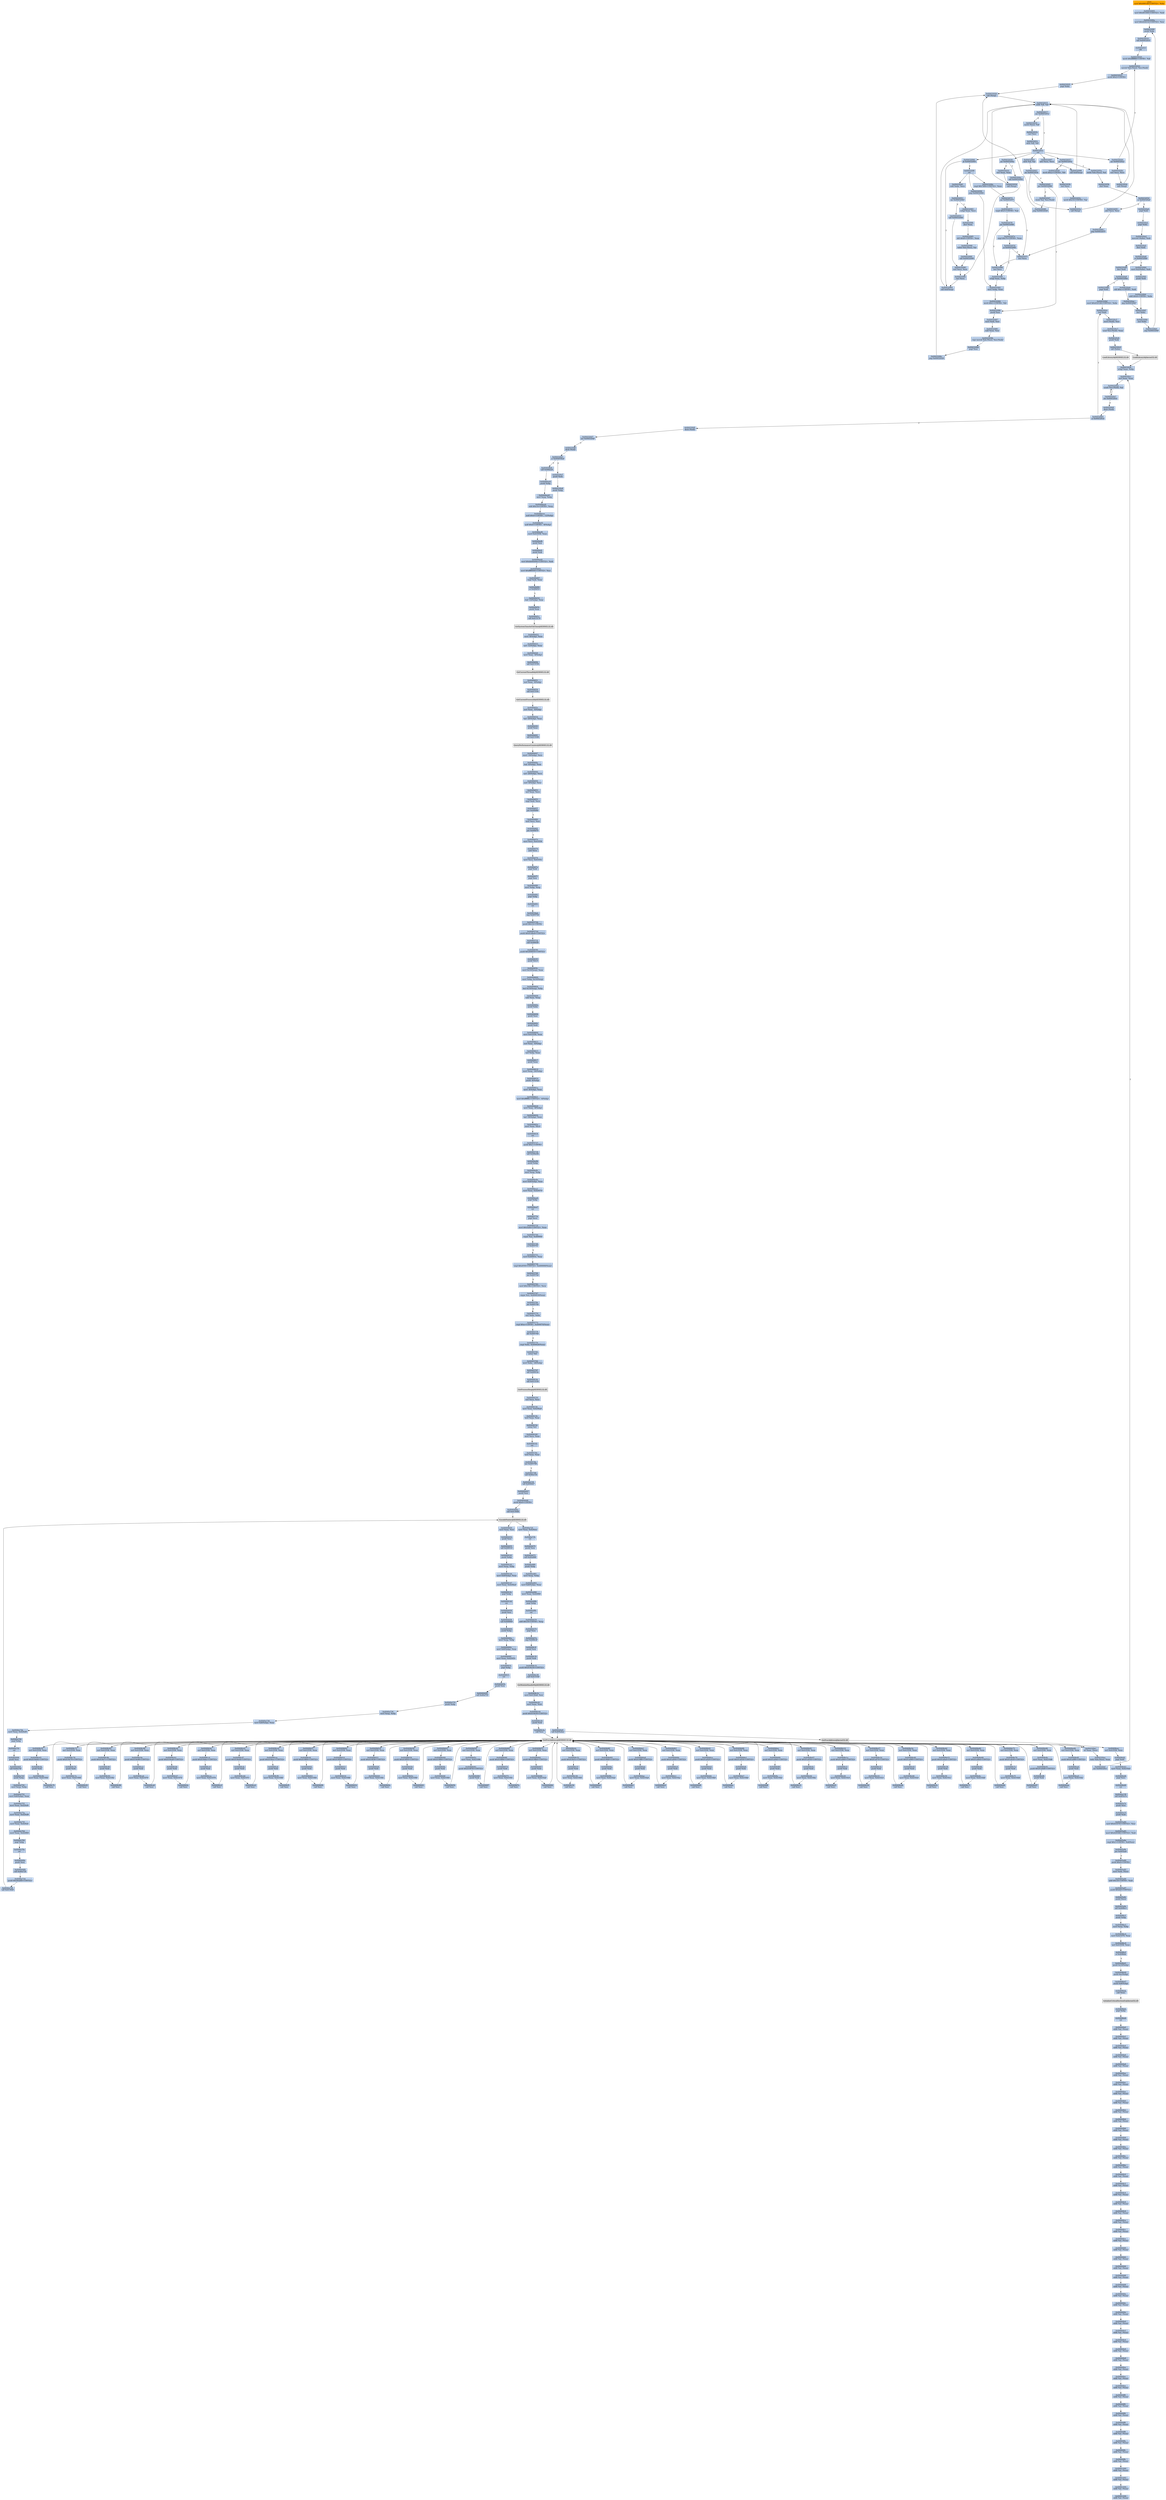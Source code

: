 digraph G {
node[shape=rectangle,style=filled,fillcolor=lightsteelblue,color=lightsteelblue]
bgcolor="transparent"
a0x00432000movl_0x4001d0UINT32_ebx[label="start\nmovl $0x4001d0<UINT32>, %ebx",fillcolor="orange",color="lightgrey"];
a0x00432005movl_0x401000UINT32_edi[label="0x00432005\nmovl $0x401000<UINT32>, %edi"];
a0x0043200amovl_0x42421dUINT32_esi[label="0x0043200a\nmovl $0x42421d<UINT32>, %esi"];
a0x0043200fpushl_ebx[label="0x0043200f\npushl %ebx"];
a0x00432010call_0x0043201f[label="0x00432010\ncall 0x0043201f"];
a0x0043201fcld_[label="0x0043201f\ncld "];
a0x00432020movb_0xffffff80UINT8_dl[label="0x00432020\nmovb $0xffffff80<UINT8>, %dl"];
a0x00432022movsb_ds_esi__es_edi_[label="0x00432022\nmovsb %ds:(%esi), %es:(%edi)"];
a0x00432023pushl_0x2UINT8[label="0x00432023\npushl $0x2<UINT8>"];
a0x00432025popl_ebx[label="0x00432025\npopl %ebx"];
a0x00432026call_esp_[label="0x00432026\ncall (%esp)"];
a0x00432015addb_dl_dl[label="0x00432015\naddb %dl, %dl"];
a0x00432017jne_0x0043201e[label="0x00432017\njne 0x0043201e"];
a0x00432019movb_esi__dl[label="0x00432019\nmovb (%esi), %dl"];
a0x0043201bincl_esi[label="0x0043201b\nincl %esi"];
a0x0043201cadcb_dl_dl[label="0x0043201c\nadcb %dl, %dl"];
a0x0043201eret[label="0x0043201e\nret"];
a0x00432029jae_0x00432022[label="0x00432029\njae 0x00432022"];
a0x0043202bxorl_ecx_ecx[label="0x0043202b\nxorl %ecx, %ecx"];
a0x0043202dcall_esp_[label="0x0043202d\ncall (%esp)"];
a0x00432030jae_0x0043204a[label="0x00432030\njae 0x0043204a"];
a0x00432032xorl_eax_eax[label="0x00432032\nxorl %eax, %eax"];
a0x00432034call_esp_[label="0x00432034\ncall (%esp)"];
a0x00432037jae_0x0043205a[label="0x00432037\njae 0x0043205a"];
a0x00432039movb_0x2UINT8_bl[label="0x00432039\nmovb $0x2<UINT8>, %bl"];
a0x0043203bincl_ecx[label="0x0043203b\nincl %ecx"];
a0x0043203cmovb_0x10UINT8_al[label="0x0043203c\nmovb $0x10<UINT8>, %al"];
a0x0043203ecall_esp_[label="0x0043203e\ncall (%esp)"];
a0x00432041adcb_al_al[label="0x00432041\nadcb %al, %al"];
a0x00432043jae_0x0043203e[label="0x00432043\njae 0x0043203e"];
a0x00432045jne_0x00432086[label="0x00432045\njne 0x00432086"];
a0x00432086pushl_esi[label="0x00432086\npushl %esi"];
a0x00432087movl_edi_esi[label="0x00432087\nmovl %edi, %esi"];
a0x00432089subl_eax_esi[label="0x00432089\nsubl %eax, %esi"];
a0x0043208brepz_movsb_ds_esi__es_edi_[label="0x0043208b\nrepz movsb %ds:(%esi), %es:(%edi)"];
a0x0043208dpopl_esi[label="0x0043208d\npopl %esi"];
a0x0043208ejmp_0x00432026[label="0x0043208e\njmp 0x00432026"];
a0x00432047stosb_al_es_edi_[label="0x00432047\nstosb %al, %es:(%edi)"];
a0x00432048jmp_0x00432026[label="0x00432048\njmp 0x00432026"];
a0x0043205alodsb_ds_esi__al[label="0x0043205a\nlodsb %ds:(%esi), %al"];
a0x0043205bshrl_eax[label="0x0043205b\nshrl %eax"];
a0x0043205dje_0x004320a0[label="0x0043205d\nje 0x004320a0"];
a0x0043205fadcl_ecx_ecx[label="0x0043205f\nadcl %ecx, %ecx"];
a0x00432061jmp_0x0043207f[label="0x00432061\njmp 0x0043207f"];
a0x0043207fincl_ecx[label="0x0043207f\nincl %ecx"];
a0x00432080incl_ecx[label="0x00432080\nincl %ecx"];
a0x00432081xchgl_eax_ebp[label="0x00432081\nxchgl %eax, %ebp"];
a0x00432082movl_ebp_eax[label="0x00432082\nmovl %ebp, %eax"];
a0x00432084movb_0x1UINT8_bl[label="0x00432084\nmovb $0x1<UINT8>, %bl"];
a0x0043204acall_0x00432092[label="0x0043204a\ncall 0x00432092"];
a0x00432092incl_ecx[label="0x00432092\nincl %ecx"];
a0x00432093call_0x4esp_[label="0x00432093\ncall 0x4(%esp)"];
a0x00432097adcl_ecx_ecx[label="0x00432097\nadcl %ecx, %ecx"];
a0x00432099call_0x4esp_[label="0x00432099\ncall 0x4(%esp)"];
a0x0043209djb_0x00432093[label="0x0043209d\njb 0x00432093"];
a0x0043209fret[label="0x0043209f\nret"];
a0x0043204fsubl_ebx_ecx[label="0x0043204f\nsubl %ebx, %ecx"];
a0x00432051jne_0x00432063[label="0x00432051\njne 0x00432063"];
a0x00432063xchgl_eax_ecx[label="0x00432063\nxchgl %eax, %ecx"];
a0x00432064decl_eax[label="0x00432064\ndecl %eax"];
a0x00432065shll_0x8UINT8_eax[label="0x00432065\nshll $0x8<UINT8>, %eax"];
a0x00432068lodsb_ds_esi__al[label="0x00432068\nlodsb %ds:(%esi), %al"];
a0x00432069call_0x00432090[label="0x00432069\ncall 0x00432090"];
a0x00432090xorl_ecx_ecx[label="0x00432090\nxorl %ecx, %ecx"];
a0x0043206ecmpl_0x7d00UINT32_eax[label="0x0043206e\ncmpl $0x7d00<UINT32>, %eax"];
a0x00432073jae_0x0043207f[label="0x00432073\njae 0x0043207f"];
a0x00432075cmpb_0x5UINT8_ah[label="0x00432075\ncmpb $0x5<UINT8>, %ah"];
a0x00432078jae_0x00432080[label="0x00432078\njae 0x00432080"];
a0x0043207acmpl_0x7fUINT8_eax[label="0x0043207a\ncmpl $0x7f<UINT8>, %eax"];
a0x0043207dja_0x00432081[label="0x0043207d\nja 0x00432081"];
a0x00432053call_0x00432090[label="0x00432053\ncall 0x00432090"];
a0x00432058jmp_0x00432082[label="0x00432058\njmp 0x00432082"];
a0x004320a0popl_edi[label="0x004320a0\npopl %edi"];
a0x004320a1popl_ebx[label="0x004320a1\npopl %ebx"];
a0x004320a2movzwl_ebx__edi[label="0x004320a2\nmovzwl (%ebx), %edi"];
a0x004320a5decl_edi[label="0x004320a5\ndecl %edi"];
a0x004320a6je_0x004320b0[label="0x004320a6\nje 0x004320b0"];
a0x004320a8decl_edi[label="0x004320a8\ndecl %edi"];
a0x004320a9je_0x004320be[label="0x004320a9\nje 0x004320be"];
a0x004320abshll_0xcUINT8_edi[label="0x004320ab\nshll $0xc<UINT8>, %edi"];
a0x004320aejmp_0x004320b7[label="0x004320ae\njmp 0x004320b7"];
a0x004320b7incl_ebx[label="0x004320b7\nincl %ebx"];
a0x004320b8incl_ebx[label="0x004320b8\nincl %ebx"];
a0x004320b9jmp_0x0043200f[label="0x004320b9\njmp 0x0043200f"];
a0x004320b0movl_0x2ebx__edi[label="0x004320b0\nmovl 0x2(%ebx), %edi"];
a0x004320b3pushl_edi[label="0x004320b3\npushl %edi"];
a0x004320b4addl_0x4UINT8_ebx[label="0x004320b4\naddl $0x4<UINT8>, %ebx"];
a0x004320bepopl_edi[label="0x004320be\npopl %edi"];
a0x004320bfmovl_0x432128UINT32_ebx[label="0x004320bf\nmovl $0x432128<UINT32>, %ebx"];
a0x004320c4incl_edi[label="0x004320c4\nincl %edi"];
a0x004320c5movl_edi__esi[label="0x004320c5\nmovl (%edi), %esi"];
a0x004320c7scasl_es_edi__eax[label="0x004320c7\nscasl %es:(%edi), %eax"];
a0x004320c8pushl_edi[label="0x004320c8\npushl %edi"];
a0x004320c9call_ebx_[label="0x004320c9\ncall (%ebx)"];
LoadLibraryA_kernel32_dll[label="LoadLibraryA@kernel32.dll",fillcolor="lightgrey",color="lightgrey"];
a0x004320cbxchgl_eax_ebp[label="0x004320cb\nxchgl %eax, %ebp"];
a0x004320ccxorl_eax_eax[label="0x004320cc\nxorl %eax, %eax"];
a0x004320cescasb_es_edi__al[label="0x004320ce\nscasb %es:(%edi), %al"];
a0x004320cfjne_0x004320ce[label="0x004320cf\njne 0x004320ce"];
a0x004320d1decb_edi_[label="0x004320d1\ndecb (%edi)"];
a0x004320d3je_0x004320c4[label="0x004320d3\nje 0x004320c4"];
a0x004320d5decb_edi_[label="0x004320d5\ndecb (%edi)"];
a0x004320d7jne_0x004320df[label="0x004320d7\njne 0x004320df"];
a0x004320dfdecb_edi_[label="0x004320df\ndecb (%edi)"];
a0x004320e1je_0x004058a6[label="0x004320e1\nje 0x004058a6"];
a0x004320e7pushl_edi[label="0x004320e7\npushl %edi"];
a0x004320e8pushl_ebp[label="0x004320e8\npushl %ebp"];
a0x004320e9call_0x4ebx_[label="0x004320e9\ncall 0x4(%ebx)"];
GetProcAddress_kernel32_dll[label="GetProcAddress@kernel32.dll",fillcolor="lightgrey",color="lightgrey"];
a0x004320ecorl_eax_esi_[label="0x004320ec\norl %eax, (%esi)"];
a0x004320eelodsl_ds_esi__eax[label="0x004320ee\nlodsl %ds:(%esi), %eax"];
a0x004320efjne_0x004320cc[label="0x004320ef\njne 0x004320cc"];
GetProcAddress_KERNEL32_dll[label="GetProcAddress@KERNEL32.dll",fillcolor="lightgrey",color="lightgrey"];
LoadLibraryA_KERNEL32_dll[label="LoadLibraryA@KERNEL32.dll",fillcolor="lightgrey",color="lightgrey"];
a0x004058a6call_0x40bee8[label="0x004058a6\ncall 0x40bee8"];
a0x0040bee8pushl_ebp[label="0x0040bee8\npushl %ebp"];
a0x0040bee9movl_esp_ebp[label="0x0040bee9\nmovl %esp, %ebp"];
a0x0040beebsubl_0x14UINT8_esp[label="0x0040beeb\nsubl $0x14<UINT8>, %esp"];
a0x0040beeeandl_0x0UINT8__12ebp_[label="0x0040beee\nandl $0x0<UINT8>, -12(%ebp)"];
a0x0040bef2andl_0x0UINT8__8ebp_[label="0x0040bef2\nandl $0x0<UINT8>, -8(%ebp)"];
a0x0040bef6movl_0x41f358_eax[label="0x0040bef6\nmovl 0x41f358, %eax"];
a0x0040befbpushl_esi[label="0x0040befb\npushl %esi"];
a0x0040befcpushl_edi[label="0x0040befc\npushl %edi"];
a0x0040befdmovl_0xbb40e64eUINT32_edi[label="0x0040befd\nmovl $0xbb40e64e<UINT32>, %edi"];
a0x0040bf02movl_0xffff0000UINT32_esi[label="0x0040bf02\nmovl $0xffff0000<UINT32>, %esi"];
a0x0040bf07cmpl_edi_eax[label="0x0040bf07\ncmpl %edi, %eax"];
a0x0040bf09je_0x40bf18[label="0x0040bf09\nje 0x40bf18"];
a0x0040bf18leal__12ebp__eax[label="0x0040bf18\nleal -12(%ebp), %eax"];
a0x0040bf1bpushl_eax[label="0x0040bf1b\npushl %eax"];
a0x0040bf1ccall_0x413170[label="0x0040bf1c\ncall 0x413170"];
GetSystemTimeAsFileTime_KERNEL32_dll[label="GetSystemTimeAsFileTime@KERNEL32.dll",fillcolor="lightgrey",color="lightgrey"];
a0x0040bf22movl__8ebp__eax[label="0x0040bf22\nmovl -8(%ebp), %eax"];
a0x0040bf25xorl__12ebp__eax[label="0x0040bf25\nxorl -12(%ebp), %eax"];
a0x0040bf28movl_eax__4ebp_[label="0x0040bf28\nmovl %eax, -4(%ebp)"];
a0x0040bf2bcall_0x413158[label="0x0040bf2b\ncall 0x413158"];
GetCurrentThreadId_KERNEL32_dll[label="GetCurrentThreadId@KERNEL32.dll",fillcolor="lightgrey",color="lightgrey"];
a0x0040bf31xorl_eax__4ebp_[label="0x0040bf31\nxorl %eax, -4(%ebp)"];
a0x0040bf34call_0x41316c[label="0x0040bf34\ncall 0x41316c"];
GetCurrentProcessId_KERNEL32_dll[label="GetCurrentProcessId@KERNEL32.dll",fillcolor="lightgrey",color="lightgrey"];
a0x0040bf3axorl_eax__4ebp_[label="0x0040bf3a\nxorl %eax, -4(%ebp)"];
a0x0040bf3dleal__20ebp__eax[label="0x0040bf3d\nleal -20(%ebp), %eax"];
a0x0040bf40pushl_eax[label="0x0040bf40\npushl %eax"];
a0x0040bf41call_0x413168[label="0x0040bf41\ncall 0x413168"];
QueryPerformanceCounter_KERNEL32_dll[label="QueryPerformanceCounter@KERNEL32.dll",fillcolor="lightgrey",color="lightgrey"];
a0x0040bf47movl__16ebp__ecx[label="0x0040bf47\nmovl -16(%ebp), %ecx"];
a0x0040bf4aleal__4ebp__eax[label="0x0040bf4a\nleal -4(%ebp), %eax"];
a0x0040bf4dxorl__20ebp__ecx[label="0x0040bf4d\nxorl -20(%ebp), %ecx"];
a0x0040bf50xorl__4ebp__ecx[label="0x0040bf50\nxorl -4(%ebp), %ecx"];
a0x0040bf53xorl_eax_ecx[label="0x0040bf53\nxorl %eax, %ecx"];
a0x0040bf55cmpl_edi_ecx[label="0x0040bf55\ncmpl %edi, %ecx"];
a0x0040bf57jne_0x40bf60[label="0x0040bf57\njne 0x40bf60"];
a0x0040bf60testl_ecx_esi[label="0x0040bf60\ntestl %ecx, %esi"];
a0x0040bf62jne_0x40bf70[label="0x0040bf62\njne 0x40bf70"];
a0x0040bf70movl_ecx_0x41f358[label="0x0040bf70\nmovl %ecx, 0x41f358"];
a0x0040bf76notl_ecx[label="0x0040bf76\nnotl %ecx"];
a0x0040bf78movl_ecx_0x41f35c[label="0x0040bf78\nmovl %ecx, 0x41f35c"];
a0x0040bf7epopl_edi[label="0x0040bf7e\npopl %edi"];
a0x0040bf7fpopl_esi[label="0x0040bf7f\npopl %esi"];
a0x0040bf80movl_ebp_esp[label="0x0040bf80\nmovl %ebp, %esp"];
a0x0040bf82popl_ebp[label="0x0040bf82\npopl %ebp"];
a0x0040bf83ret[label="0x0040bf83\nret"];
a0x004058abjmp_0x40572b[label="0x004058ab\njmp 0x40572b"];
a0x0040572bpushl_0x14UINT8[label="0x0040572b\npushl $0x14<UINT8>"];
a0x0040572dpushl_0x41dbe8UINT32[label="0x0040572d\npushl $0x41dbe8<UINT32>"];
a0x00405732call_0x4065f0[label="0x00405732\ncall 0x4065f0"];
a0x004065f0pushl_0x406650UINT32[label="0x004065f0\npushl $0x406650<UINT32>"];
a0x004065f5pushl_fs_0[label="0x004065f5\npushl %fs:0"];
a0x004065fcmovl_0x10esp__eax[label="0x004065fc\nmovl 0x10(%esp), %eax"];
a0x00406600movl_ebp_0x10esp_[label="0x00406600\nmovl %ebp, 0x10(%esp)"];
a0x00406604leal_0x10esp__ebp[label="0x00406604\nleal 0x10(%esp), %ebp"];
a0x00406608subl_eax_esp[label="0x00406608\nsubl %eax, %esp"];
a0x0040660apushl_ebx[label="0x0040660a\npushl %ebx"];
a0x0040660bpushl_esi[label="0x0040660b\npushl %esi"];
a0x0040660cpushl_edi[label="0x0040660c\npushl %edi"];
a0x0040660dmovl_0x41f358_eax[label="0x0040660d\nmovl 0x41f358, %eax"];
a0x00406612xorl_eax__4ebp_[label="0x00406612\nxorl %eax, -4(%ebp)"];
a0x00406615xorl_ebp_eax[label="0x00406615\nxorl %ebp, %eax"];
a0x00406617pushl_eax[label="0x00406617\npushl %eax"];
a0x00406618movl_esp__24ebp_[label="0x00406618\nmovl %esp, -24(%ebp)"];
a0x0040661bpushl__8ebp_[label="0x0040661b\npushl -8(%ebp)"];
a0x0040661emovl__4ebp__eax[label="0x0040661e\nmovl -4(%ebp), %eax"];
a0x00406621movl_0xfffffffeUINT32__4ebp_[label="0x00406621\nmovl $0xfffffffe<UINT32>, -4(%ebp)"];
a0x00406628movl_eax__8ebp_[label="0x00406628\nmovl %eax, -8(%ebp)"];
a0x0040662bleal__16ebp__eax[label="0x0040662b\nleal -16(%ebp), %eax"];
a0x0040662emovl_eax_fs_0[label="0x0040662e\nmovl %eax, %fs:0"];
a0x00406634ret[label="0x00406634\nret"];
a0x00405737pushl_0x1UINT8[label="0x00405737\npushl $0x1<UINT8>"];
a0x00405739call_0x40be9b[label="0x00405739\ncall 0x40be9b"];
a0x0040be9bpushl_ebp[label="0x0040be9b\npushl %ebp"];
a0x0040be9cmovl_esp_ebp[label="0x0040be9c\nmovl %esp, %ebp"];
a0x0040be9emovl_0x8ebp__eax[label="0x0040be9e\nmovl 0x8(%ebp), %eax"];
a0x0040bea1movl_eax_0x420570[label="0x0040bea1\nmovl %eax, 0x420570"];
a0x0040bea6popl_ebp[label="0x0040bea6\npopl %ebp"];
a0x0040bea7ret[label="0x0040bea7\nret"];
a0x0040573epopl_ecx[label="0x0040573e\npopl %ecx"];
a0x0040573fmovl_0x5a4dUINT32_eax[label="0x0040573f\nmovl $0x5a4d<UINT32>, %eax"];
a0x00405744cmpw_ax_0x400000[label="0x00405744\ncmpw %ax, 0x400000"];
a0x0040574bje_0x405751[label="0x0040574b\nje 0x405751"];
a0x00405751movl_0x40003c_eax[label="0x00405751\nmovl 0x40003c, %eax"];
a0x00405756cmpl_0x4550UINT32_0x400000eax_[label="0x00405756\ncmpl $0x4550<UINT32>, 0x400000(%eax)"];
a0x00405760jne_0x40574d[label="0x00405760\njne 0x40574d"];
a0x00405762movl_0x10bUINT32_ecx[label="0x00405762\nmovl $0x10b<UINT32>, %ecx"];
a0x00405767cmpw_cx_0x400018eax_[label="0x00405767\ncmpw %cx, 0x400018(%eax)"];
a0x0040576ejne_0x40574d[label="0x0040576e\njne 0x40574d"];
a0x00405770xorl_ebx_ebx[label="0x00405770\nxorl %ebx, %ebx"];
a0x00405772cmpl_0xeUINT8_0x400074eax_[label="0x00405772\ncmpl $0xe<UINT8>, 0x400074(%eax)"];
a0x00405779jbe_0x405784[label="0x00405779\njbe 0x405784"];
a0x0040577bcmpl_ebx_0x4000e8eax_[label="0x0040577b\ncmpl %ebx, 0x4000e8(%eax)"];
a0x00405781setne_bl[label="0x00405781\nsetne %bl"];
a0x00405784movl_ebx__28ebp_[label="0x00405784\nmovl %ebx, -28(%ebp)"];
a0x00405787call_0x40914e[label="0x00405787\ncall 0x40914e"];
a0x0040914ecall_0x413144[label="0x0040914e\ncall 0x413144"];
GetProcessHeap_KERNEL32_dll[label="GetProcessHeap@KERNEL32.dll",fillcolor="lightgrey",color="lightgrey"];
a0x00409154xorl_ecx_ecx[label="0x00409154\nxorl %ecx, %ecx"];
a0x00409156movl_eax_0x420ba8[label="0x00409156\nmovl %eax, 0x420ba8"];
a0x0040915btestl_eax_eax[label="0x0040915b\ntestl %eax, %eax"];
a0x0040915dsetne_cl[label="0x0040915d\nsetne %cl"];
a0x00409160movl_ecx_eax[label="0x00409160\nmovl %ecx, %eax"];
a0x00409162ret[label="0x00409162\nret"];
a0x0040578ctestl_eax_eax[label="0x0040578c\ntestl %eax, %eax"];
a0x0040578ejne_0x405798[label="0x0040578e\njne 0x405798"];
a0x00405798call_0x40a134[label="0x00405798\ncall 0x40a134"];
a0x0040a134call_0x404447[label="0x0040a134\ncall 0x404447"];
a0x00404447pushl_esi[label="0x00404447\npushl %esi"];
a0x00404448pushl_0x0UINT8[label="0x00404448\npushl $0x0<UINT8>"];
a0x0040444acall_0x4130d0[label="0x0040444a\ncall 0x4130d0"];
EncodePointer_KERNEL32_dll[label="EncodePointer@KERNEL32.dll",fillcolor="lightgrey",color="lightgrey"];
a0x00404450movl_eax_esi[label="0x00404450\nmovl %eax, %esi"];
a0x00404452pushl_esi[label="0x00404452\npushl %esi"];
a0x00404453call_0x409141[label="0x00404453\ncall 0x409141"];
a0x00409141pushl_ebp[label="0x00409141\npushl %ebp"];
a0x00409142movl_esp_ebp[label="0x00409142\nmovl %esp, %ebp"];
a0x00409144movl_0x8ebp__eax[label="0x00409144\nmovl 0x8(%ebp), %eax"];
a0x00409147movl_eax_0x420ba0[label="0x00409147\nmovl %eax, 0x420ba0"];
a0x0040914cpopl_ebp[label="0x0040914c\npopl %ebp"];
a0x0040914dret[label="0x0040914d\nret"];
a0x00404458pushl_esi[label="0x00404458\npushl %esi"];
a0x00404459call_0x406909[label="0x00404459\ncall 0x406909"];
a0x00406909pushl_ebp[label="0x00406909\npushl %ebp"];
a0x0040690amovl_esp_ebp[label="0x0040690a\nmovl %esp, %ebp"];
a0x0040690cmovl_0x8ebp__eax[label="0x0040690c\nmovl 0x8(%ebp), %eax"];
a0x0040690fmovl_eax_0x42045c[label="0x0040690f\nmovl %eax, 0x42045c"];
a0x00406914popl_ebp[label="0x00406914\npopl %ebp"];
a0x00406915ret[label="0x00406915\nret"];
a0x0040445epushl_esi[label="0x0040445e\npushl %esi"];
a0x0040445fcall_0x40a735[label="0x0040445f\ncall 0x40a735"];
a0x0040a735pushl_ebp[label="0x0040a735\npushl %ebp"];
a0x0040a736movl_esp_ebp[label="0x0040a736\nmovl %esp, %ebp"];
a0x0040a738movl_0x8ebp__eax[label="0x0040a738\nmovl 0x8(%ebp), %eax"];
a0x0040a73bmovl_eax_0x420ef0[label="0x0040a73b\nmovl %eax, 0x420ef0"];
a0x0040a740popl_ebp[label="0x0040a740\npopl %ebp"];
a0x0040a741ret[label="0x0040a741\nret"];
a0x00404464pushl_esi[label="0x00404464\npushl %esi"];
a0x00404465call_0x40a74f[label="0x00404465\ncall 0x40a74f"];
a0x0040a74fpushl_ebp[label="0x0040a74f\npushl %ebp"];
a0x0040a750movl_esp_ebp[label="0x0040a750\nmovl %esp, %ebp"];
a0x0040a752movl_0x8ebp__eax[label="0x0040a752\nmovl 0x8(%ebp), %eax"];
a0x0040a755movl_eax_0x420ef4[label="0x0040a755\nmovl %eax, 0x420ef4"];
a0x0040a75amovl_eax_0x420ef8[label="0x0040a75a\nmovl %eax, 0x420ef8"];
a0x0040a75fmovl_eax_0x420efc[label="0x0040a75f\nmovl %eax, 0x420efc"];
a0x0040a764movl_eax_0x420f00[label="0x0040a764\nmovl %eax, 0x420f00"];
a0x0040a769popl_ebp[label="0x0040a769\npopl %ebp"];
a0x0040a76aret[label="0x0040a76a\nret"];
a0x0040446apushl_esi[label="0x0040446a\npushl %esi"];
a0x0040446bcall_0x40a724[label="0x0040446b\ncall 0x40a724"];
a0x0040a724pushl_0x40a6f0UINT32[label="0x0040a724\npushl $0x40a6f0<UINT32>"];
a0x0040a729call_0x4130d0[label="0x0040a729\ncall 0x4130d0"];
a0x0040a72fmovl_eax_0x420eec[label="0x0040a72f\nmovl %eax, 0x420eec"];
a0x0040a734ret[label="0x0040a734\nret"];
a0x00404470pushl_esi[label="0x00404470\npushl %esi"];
a0x00404471call_0x40a960[label="0x00404471\ncall 0x40a960"];
a0x0040a960pushl_ebp[label="0x0040a960\npushl %ebp"];
a0x0040a961movl_esp_ebp[label="0x0040a961\nmovl %esp, %ebp"];
a0x0040a963movl_0x8ebp__eax[label="0x0040a963\nmovl 0x8(%ebp), %eax"];
a0x0040a966movl_eax_0x420f08[label="0x0040a966\nmovl %eax, 0x420f08"];
a0x0040a96bpopl_ebp[label="0x0040a96b\npopl %ebp"];
a0x0040a96cret[label="0x0040a96c\nret"];
a0x00404476addl_0x18UINT8_esp[label="0x00404476\naddl $0x18<UINT8>, %esp"];
a0x00404479popl_esi[label="0x00404479\npopl %esi"];
a0x0040447ajmp_0x408c2f[label="0x0040447a\njmp 0x408c2f"];
a0x00408c2fpushl_esi[label="0x00408c2f\npushl %esi"];
a0x00408c30pushl_edi[label="0x00408c30\npushl %edi"];
a0x00408c31pushl_0x419e34UINT32[label="0x00408c31\npushl $0x419e34<UINT32>"];
a0x00408c36call_0x413140[label="0x00408c36\ncall 0x413140"];
GetModuleHandleW_KERNEL32_dll[label="GetModuleHandleW@KERNEL32.dll",fillcolor="lightgrey",color="lightgrey"];
a0x00408c3cmovl_0x4130a8_esi[label="0x00408c3c\nmovl 0x4130a8, %esi"];
a0x00408c42movl_eax_edi[label="0x00408c42\nmovl %eax, %edi"];
a0x00408c44pushl_0x419e50UINT32[label="0x00408c44\npushl $0x419e50<UINT32>"];
a0x00408c49pushl_edi[label="0x00408c49\npushl %edi"];
a0x00408c4acall_esi[label="0x00408c4a\ncall %esi"];
a0x00408c4cxorl_0x41f358_eax[label="0x00408c4c\nxorl 0x41f358, %eax"];
a0x00408c52pushl_0x419e5cUINT32[label="0x00408c52\npushl $0x419e5c<UINT32>"];
a0x00408c57pushl_edi[label="0x00408c57\npushl %edi"];
a0x00408c58movl_eax_0x421060[label="0x00408c58\nmovl %eax, 0x421060"];
a0x00408c5dcall_esi[label="0x00408c5d\ncall %esi"];
a0x00408c5fxorl_0x41f358_eax[label="0x00408c5f\nxorl 0x41f358, %eax"];
a0x00408c65pushl_0x419e64UINT32[label="0x00408c65\npushl $0x419e64<UINT32>"];
a0x00408c6apushl_edi[label="0x00408c6a\npushl %edi"];
a0x00408c6bmovl_eax_0x421064[label="0x00408c6b\nmovl %eax, 0x421064"];
a0x00408c70call_esi[label="0x00408c70\ncall %esi"];
a0x00408c72xorl_0x41f358_eax[label="0x00408c72\nxorl 0x41f358, %eax"];
a0x00408c78pushl_0x419e70UINT32[label="0x00408c78\npushl $0x419e70<UINT32>"];
a0x00408c7dpushl_edi[label="0x00408c7d\npushl %edi"];
a0x00408c7emovl_eax_0x421068[label="0x00408c7e\nmovl %eax, 0x421068"];
a0x00408c83call_esi[label="0x00408c83\ncall %esi"];
a0x00408c85xorl_0x41f358_eax[label="0x00408c85\nxorl 0x41f358, %eax"];
a0x00408c8bpushl_0x419e7cUINT32[label="0x00408c8b\npushl $0x419e7c<UINT32>"];
a0x00408c90pushl_edi[label="0x00408c90\npushl %edi"];
a0x00408c91movl_eax_0x42106c[label="0x00408c91\nmovl %eax, 0x42106c"];
a0x00408c96call_esi[label="0x00408c96\ncall %esi"];
a0x00408c98xorl_0x41f358_eax[label="0x00408c98\nxorl 0x41f358, %eax"];
a0x00408c9epushl_0x419e98UINT32[label="0x00408c9e\npushl $0x419e98<UINT32>"];
a0x00408ca3pushl_edi[label="0x00408ca3\npushl %edi"];
a0x00408ca4movl_eax_0x421070[label="0x00408ca4\nmovl %eax, 0x421070"];
a0x00408ca9call_esi[label="0x00408ca9\ncall %esi"];
a0x00408cabxorl_0x41f358_eax[label="0x00408cab\nxorl 0x41f358, %eax"];
a0x00408cb1pushl_0x419ea8UINT32[label="0x00408cb1\npushl $0x419ea8<UINT32>"];
a0x00408cb6pushl_edi[label="0x00408cb6\npushl %edi"];
a0x00408cb7movl_eax_0x421074[label="0x00408cb7\nmovl %eax, 0x421074"];
a0x00408cbccall_esi[label="0x00408cbc\ncall %esi"];
a0x00408cbexorl_0x41f358_eax[label="0x00408cbe\nxorl 0x41f358, %eax"];
a0x00408cc4pushl_0x419ebcUINT32[label="0x00408cc4\npushl $0x419ebc<UINT32>"];
a0x00408cc9pushl_edi[label="0x00408cc9\npushl %edi"];
a0x00408ccamovl_eax_0x421078[label="0x00408cca\nmovl %eax, 0x421078"];
a0x00408ccfcall_esi[label="0x00408ccf\ncall %esi"];
a0x00408cd1xorl_0x41f358_eax[label="0x00408cd1\nxorl 0x41f358, %eax"];
a0x00408cd7pushl_0x419ed4UINT32[label="0x00408cd7\npushl $0x419ed4<UINT32>"];
a0x00408cdcpushl_edi[label="0x00408cdc\npushl %edi"];
a0x00408cddmovl_eax_0x42107c[label="0x00408cdd\nmovl %eax, 0x42107c"];
a0x00408ce2call_esi[label="0x00408ce2\ncall %esi"];
a0x00408ce4xorl_0x41f358_eax[label="0x00408ce4\nxorl 0x41f358, %eax"];
a0x00408ceapushl_0x419eecUINT32[label="0x00408cea\npushl $0x419eec<UINT32>"];
a0x00408cefpushl_edi[label="0x00408cef\npushl %edi"];
a0x00408cf0movl_eax_0x421080[label="0x00408cf0\nmovl %eax, 0x421080"];
a0x00408cf5call_esi[label="0x00408cf5\ncall %esi"];
a0x00408cf7xorl_0x41f358_eax[label="0x00408cf7\nxorl 0x41f358, %eax"];
a0x00408cfdpushl_0x419f00UINT32[label="0x00408cfd\npushl $0x419f00<UINT32>"];
a0x00408d02pushl_edi[label="0x00408d02\npushl %edi"];
a0x00408d03movl_eax_0x421084[label="0x00408d03\nmovl %eax, 0x421084"];
a0x00408d08call_esi[label="0x00408d08\ncall %esi"];
a0x00408d0axorl_0x41f358_eax[label="0x00408d0a\nxorl 0x41f358, %eax"];
a0x00408d10pushl_0x419f20UINT32[label="0x00408d10\npushl $0x419f20<UINT32>"];
a0x00408d15pushl_edi[label="0x00408d15\npushl %edi"];
a0x00408d16movl_eax_0x421088[label="0x00408d16\nmovl %eax, 0x421088"];
a0x00408d1bcall_esi[label="0x00408d1b\ncall %esi"];
a0x00408d1dxorl_0x41f358_eax[label="0x00408d1d\nxorl 0x41f358, %eax"];
a0x00408d23pushl_0x419f38UINT32[label="0x00408d23\npushl $0x419f38<UINT32>"];
a0x00408d28pushl_edi[label="0x00408d28\npushl %edi"];
a0x00408d29movl_eax_0x42108c[label="0x00408d29\nmovl %eax, 0x42108c"];
a0x00408d2ecall_esi[label="0x00408d2e\ncall %esi"];
a0x00408d30xorl_0x41f358_eax[label="0x00408d30\nxorl 0x41f358, %eax"];
a0x00408d36pushl_0x419f50UINT32[label="0x00408d36\npushl $0x419f50<UINT32>"];
a0x00408d3bpushl_edi[label="0x00408d3b\npushl %edi"];
a0x00408d3cmovl_eax_0x421090[label="0x00408d3c\nmovl %eax, 0x421090"];
a0x00408d41call_esi[label="0x00408d41\ncall %esi"];
a0x00408d43xorl_0x41f358_eax[label="0x00408d43\nxorl 0x41f358, %eax"];
a0x00408d49pushl_0x419f64UINT32[label="0x00408d49\npushl $0x419f64<UINT32>"];
a0x00408d4epushl_edi[label="0x00408d4e\npushl %edi"];
a0x00408d4fmovl_eax_0x421094[label="0x00408d4f\nmovl %eax, 0x421094"];
a0x00408d54call_esi[label="0x00408d54\ncall %esi"];
a0x00408d56xorl_0x41f358_eax[label="0x00408d56\nxorl 0x41f358, %eax"];
a0x00408d5cmovl_eax_0x421098[label="0x00408d5c\nmovl %eax, 0x421098"];
a0x00408d61pushl_0x419f78UINT32[label="0x00408d61\npushl $0x419f78<UINT32>"];
a0x00408d66pushl_edi[label="0x00408d66\npushl %edi"];
a0x00408d67call_esi[label="0x00408d67\ncall %esi"];
a0x00408d69xorl_0x41f358_eax[label="0x00408d69\nxorl 0x41f358, %eax"];
a0x00408d6fpushl_0x419f94UINT32[label="0x00408d6f\npushl $0x419f94<UINT32>"];
a0x00408d74pushl_edi[label="0x00408d74\npushl %edi"];
a0x00408d75movl_eax_0x42109c[label="0x00408d75\nmovl %eax, 0x42109c"];
a0x00408d7acall_esi[label="0x00408d7a\ncall %esi"];
a0x00408d7cxorl_0x41f358_eax[label="0x00408d7c\nxorl 0x41f358, %eax"];
a0x00408d82pushl_0x419fb4UINT32[label="0x00408d82\npushl $0x419fb4<UINT32>"];
a0x00408d87pushl_edi[label="0x00408d87\npushl %edi"];
a0x00408d88movl_eax_0x4210a0[label="0x00408d88\nmovl %eax, 0x4210a0"];
a0x00408d8dcall_esi[label="0x00408d8d\ncall %esi"];
a0x00408d8fxorl_0x41f358_eax[label="0x00408d8f\nxorl 0x41f358, %eax"];
a0x00408d95pushl_0x419fd0UINT32[label="0x00408d95\npushl $0x419fd0<UINT32>"];
a0x00408d9apushl_edi[label="0x00408d9a\npushl %edi"];
a0x00408d9bmovl_eax_0x4210a4[label="0x00408d9b\nmovl %eax, 0x4210a4"];
a0x00408da0call_esi[label="0x00408da0\ncall %esi"];
a0x00408da2xorl_0x41f358_eax[label="0x00408da2\nxorl 0x41f358, %eax"];
a0x00408da8pushl_0x419ff0UINT32[label="0x00408da8\npushl $0x419ff0<UINT32>"];
a0x00408dadpushl_edi[label="0x00408dad\npushl %edi"];
a0x00408daemovl_eax_0x4210a8[label="0x00408dae\nmovl %eax, 0x4210a8"];
a0x00408db3call_esi[label="0x00408db3\ncall %esi"];
a0x00408db5xorl_0x41f358_eax[label="0x00408db5\nxorl 0x41f358, %eax"];
a0x00408dbbpushl_0x41a004UINT32[label="0x00408dbb\npushl $0x41a004<UINT32>"];
a0x00408dc0pushl_edi[label="0x00408dc0\npushl %edi"];
a0x00408dc1movl_eax_0x4210ac[label="0x00408dc1\nmovl %eax, 0x4210ac"];
a0x00408dc6call_esi[label="0x00408dc6\ncall %esi"];
a0x00408dc8xorl_0x41f358_eax[label="0x00408dc8\nxorl 0x41f358, %eax"];
a0x00408dcepushl_0x41a020UINT32[label="0x00408dce\npushl $0x41a020<UINT32>"];
a0x00408dd3pushl_edi[label="0x00408dd3\npushl %edi"];
a0x00408dd4movl_eax_0x4210b0[label="0x00408dd4\nmovl %eax, 0x4210b0"];
a0x00408dd9call_esi[label="0x00408dd9\ncall %esi"];
a0x00408ddbxorl_0x41f358_eax[label="0x00408ddb\nxorl 0x41f358, %eax"];
a0x00408de1pushl_0x41a034UINT32[label="0x00408de1\npushl $0x41a034<UINT32>"];
a0x00408de6pushl_edi[label="0x00408de6\npushl %edi"];
a0x00408de7movl_eax_0x4210b8[label="0x00408de7\nmovl %eax, 0x4210b8"];
a0x00408deccall_esi[label="0x00408dec\ncall %esi"];
a0x00408deexorl_0x41f358_eax[label="0x00408dee\nxorl 0x41f358, %eax"];
a0x00408df4pushl_0x41a044UINT32[label="0x00408df4\npushl $0x41a044<UINT32>"];
a0x00408df9pushl_edi[label="0x00408df9\npushl %edi"];
a0x00408dfamovl_eax_0x4210b4[label="0x00408dfa\nmovl %eax, 0x4210b4"];
a0x00408dffcall_esi[label="0x00408dff\ncall %esi"];
a0x00408e01xorl_0x41f358_eax[label="0x00408e01\nxorl 0x41f358, %eax"];
a0x00408e07pushl_0x41a054UINT32[label="0x00408e07\npushl $0x41a054<UINT32>"];
a0x00408e0cpushl_edi[label="0x00408e0c\npushl %edi"];
a0x00408e0dmovl_eax_0x4210bc[label="0x00408e0d\nmovl %eax, 0x4210bc"];
a0x00408e12call_esi[label="0x00408e12\ncall %esi"];
a0x00408e14xorl_0x41f358_eax[label="0x00408e14\nxorl 0x41f358, %eax"];
a0x00408e1apushl_0x41a064UINT32[label="0x00408e1a\npushl $0x41a064<UINT32>"];
a0x00408e1fpushl_edi[label="0x00408e1f\npushl %edi"];
a0x00408e20movl_eax_0x4210c0[label="0x00408e20\nmovl %eax, 0x4210c0"];
a0x00408e25call_esi[label="0x00408e25\ncall %esi"];
a0x00408e27xorl_0x41f358_eax[label="0x00408e27\nxorl 0x41f358, %eax"];
a0x00408e2dpushl_0x41a074UINT32[label="0x00408e2d\npushl $0x41a074<UINT32>"];
a0x00408e32pushl_edi[label="0x00408e32\npushl %edi"];
a0x00408e33movl_eax_0x4210c4[label="0x00408e33\nmovl %eax, 0x4210c4"];
a0x00408e38call_esi[label="0x00408e38\ncall %esi"];
a0x00408e3axorl_0x41f358_eax[label="0x00408e3a\nxorl 0x41f358, %eax"];
a0x00408e40pushl_0x41a090UINT32[label="0x00408e40\npushl $0x41a090<UINT32>"];
a0x00408e45pushl_edi[label="0x00408e45\npushl %edi"];
a0x00408e46movl_eax_0x4210c8[label="0x00408e46\nmovl %eax, 0x4210c8"];
a0x00408e4bcall_esi[label="0x00408e4b\ncall %esi"];
a0x00408e4dxorl_0x41f358_eax[label="0x00408e4d\nxorl 0x41f358, %eax"];
a0x00408e53pushl_0x41a0a4UINT32[label="0x00408e53\npushl $0x41a0a4<UINT32>"];
a0x00408e58pushl_edi[label="0x00408e58\npushl %edi"];
a0x00408e59movl_eax_0x4210cc[label="0x00408e59\nmovl %eax, 0x4210cc"];
a0x00408e5ecall_esi[label="0x00408e5e\ncall %esi"];
a0x00408e60xorl_0x41f358_eax[label="0x00408e60\nxorl 0x41f358, %eax"];
a0x00408e66pushl_0x41a0b4UINT32[label="0x00408e66\npushl $0x41a0b4<UINT32>"];
a0x00408e6bpushl_edi[label="0x00408e6b\npushl %edi"];
a0x00408e6cmovl_eax_0x4210d0[label="0x00408e6c\nmovl %eax, 0x4210d0"];
a0x00408e71call_esi[label="0x00408e71\ncall %esi"];
a0x00408e73xorl_0x41f358_eax[label="0x00408e73\nxorl 0x41f358, %eax"];
a0x00408e79pushl_0x41a0c8UINT32[label="0x00408e79\npushl $0x41a0c8<UINT32>"];
a0x00408e7epushl_edi[label="0x00408e7e\npushl %edi"];
a0x00408e7fmovl_eax_0x4210d4[label="0x00408e7f\nmovl %eax, 0x4210d4"];
a0x00408e84call_esi[label="0x00408e84\ncall %esi"];
a0x00408e86xorl_0x41f358_eax[label="0x00408e86\nxorl 0x41f358, %eax"];
a0x00408e8cmovl_eax_0x4210d8[label="0x00408e8c\nmovl %eax, 0x4210d8"];
a0x00408e91pushl_0x41a0d8UINT32[label="0x00408e91\npushl $0x41a0d8<UINT32>"];
a0x00408e96pushl_edi[label="0x00408e96\npushl %edi"];
a0x00408e97call_esi[label="0x00408e97\ncall %esi"];
a0x00408e99xorl_0x41f358_eax[label="0x00408e99\nxorl 0x41f358, %eax"];
a0x00408e9fpushl_0x41a0f8UINT32[label="0x00408e9f\npushl $0x41a0f8<UINT32>"];
a0x00408ea4pushl_edi[label="0x00408ea4\npushl %edi"];
a0x00408ea5movl_eax_0x4210dc[label="0x00408ea5\nmovl %eax, 0x4210dc"];
a0x00408eaacall_esi[label="0x00408eaa\ncall %esi"];
a0x00408eacxorl_0x41f358_eax[label="0x00408eac\nxorl 0x41f358, %eax"];
a0x00408eb2popl_edi[label="0x00408eb2\npopl %edi"];
a0x00408eb3movl_eax_0x4210e0[label="0x00408eb3\nmovl %eax, 0x4210e0"];
a0x00408eb8popl_esi[label="0x00408eb8\npopl %esi"];
a0x00408eb9ret[label="0x00408eb9\nret"];
a0x0040a139call_0x405a7e[label="0x0040a139\ncall 0x405a7e"];
a0x00405a7epushl_esi[label="0x00405a7e\npushl %esi"];
a0x00405a7fpushl_edi[label="0x00405a7f\npushl %edi"];
a0x00405a80movl_0x41f370UINT32_esi[label="0x00405a80\nmovl $0x41f370<UINT32>, %esi"];
a0x00405a85movl_0x420308UINT32_edi[label="0x00405a85\nmovl $0x420308<UINT32>, %edi"];
a0x00405a8acmpl_0x1UINT8_0x4esi_[label="0x00405a8a\ncmpl $0x1<UINT8>, 0x4(%esi)"];
a0x00405a8ejne_0x405aa6[label="0x00405a8e\njne 0x405aa6"];
a0x00405a90pushl_0x0UINT8[label="0x00405a90\npushl $0x0<UINT8>"];
a0x00405a92movl_edi_esi_[label="0x00405a92\nmovl %edi, (%esi)"];
a0x00405a94addl_0x18UINT8_edi[label="0x00405a94\naddl $0x18<UINT8>, %edi"];
a0x00405a97pushl_0xfa0UINT32[label="0x00405a97\npushl $0xfa0<UINT32>"];
a0x00405a9cpushl_esi_[label="0x00405a9c\npushl (%esi)"];
a0x00405a9ecall_0x408bc1[label="0x00405a9e\ncall 0x408bc1"];
a0x00408bc1pushl_ebp[label="0x00408bc1\npushl %ebp"];
a0x00408bc2movl_esp_ebp[label="0x00408bc2\nmovl %esp, %ebp"];
a0x00408bc4movl_0x421070_eax[label="0x00408bc4\nmovl 0x421070, %eax"];
a0x00408bc9xorl_0x41f358_eax[label="0x00408bc9\nxorl 0x41f358, %eax"];
a0x00408bcfje_0x408bde[label="0x00408bcf\nje 0x408bde"];
a0x00408bd1pushl_0x10ebp_[label="0x00408bd1\npushl 0x10(%ebp)"];
a0x00408bd4pushl_0xcebp_[label="0x00408bd4\npushl 0xc(%ebp)"];
a0x00408bd7pushl_0x8ebp_[label="0x00408bd7\npushl 0x8(%ebp)"];
a0x00408bdacall_eax[label="0x00408bda\ncall %eax"];
InitializeCriticalSectionEx_kernel32_dll[label="InitializeCriticalSectionEx@kernel32.dll",fillcolor="lightgrey",color="lightgrey"];
a0x00408bdcpopl_ebp[label="0x00408bdc\npopl %ebp"];
a0x00408bddret[label="0x00408bdd\nret"];
a0x00000fa0addb_al_eax_[label="0x00000fa0\naddb %al, (%eax)"];
a0x00000fa2addb_al_eax_[label="0x00000fa2\naddb %al, (%eax)"];
a0x00000fa4addb_al_eax_[label="0x00000fa4\naddb %al, (%eax)"];
a0x00000fa6addb_al_eax_[label="0x00000fa6\naddb %al, (%eax)"];
a0x00000fa8addb_al_eax_[label="0x00000fa8\naddb %al, (%eax)"];
a0x00000faaaddb_al_eax_[label="0x00000faa\naddb %al, (%eax)"];
a0x00000facaddb_al_eax_[label="0x00000fac\naddb %al, (%eax)"];
a0x00000faeaddb_al_eax_[label="0x00000fae\naddb %al, (%eax)"];
a0x00000fb0addb_al_eax_[label="0x00000fb0\naddb %al, (%eax)"];
a0x00000fb2addb_al_eax_[label="0x00000fb2\naddb %al, (%eax)"];
a0x00000fb4addb_al_eax_[label="0x00000fb4\naddb %al, (%eax)"];
a0x00000fb6addb_al_eax_[label="0x00000fb6\naddb %al, (%eax)"];
a0x00000fb8addb_al_eax_[label="0x00000fb8\naddb %al, (%eax)"];
a0x00000fbaaddb_al_eax_[label="0x00000fba\naddb %al, (%eax)"];
a0x00000fbcaddb_al_eax_[label="0x00000fbc\naddb %al, (%eax)"];
a0x00000fbeaddb_al_eax_[label="0x00000fbe\naddb %al, (%eax)"];
a0x00000fc0addb_al_eax_[label="0x00000fc0\naddb %al, (%eax)"];
a0x00000fc2addb_al_eax_[label="0x00000fc2\naddb %al, (%eax)"];
a0x00000fc4addb_al_eax_[label="0x00000fc4\naddb %al, (%eax)"];
a0x00000fc6addb_al_eax_[label="0x00000fc6\naddb %al, (%eax)"];
a0x00000fc8addb_al_eax_[label="0x00000fc8\naddb %al, (%eax)"];
a0x00000fcaaddb_al_eax_[label="0x00000fca\naddb %al, (%eax)"];
a0x00000fccaddb_al_eax_[label="0x00000fcc\naddb %al, (%eax)"];
a0x00000fceaddb_al_eax_[label="0x00000fce\naddb %al, (%eax)"];
a0x00000fd0addb_al_eax_[label="0x00000fd0\naddb %al, (%eax)"];
a0x00000fd2addb_al_eax_[label="0x00000fd2\naddb %al, (%eax)"];
a0x00000fd4addb_al_eax_[label="0x00000fd4\naddb %al, (%eax)"];
a0x00000fd6addb_al_eax_[label="0x00000fd6\naddb %al, (%eax)"];
a0x00000fd8addb_al_eax_[label="0x00000fd8\naddb %al, (%eax)"];
a0x00000fdaaddb_al_eax_[label="0x00000fda\naddb %al, (%eax)"];
a0x00000fdcaddb_al_eax_[label="0x00000fdc\naddb %al, (%eax)"];
a0x00000fdeaddb_al_eax_[label="0x00000fde\naddb %al, (%eax)"];
a0x00000fe0addb_al_eax_[label="0x00000fe0\naddb %al, (%eax)"];
a0x00000fe2addb_al_eax_[label="0x00000fe2\naddb %al, (%eax)"];
a0x00000fe4addb_al_eax_[label="0x00000fe4\naddb %al, (%eax)"];
a0x00000fe6addb_al_eax_[label="0x00000fe6\naddb %al, (%eax)"];
a0x00000fe8addb_al_eax_[label="0x00000fe8\naddb %al, (%eax)"];
a0x00000feaaddb_al_eax_[label="0x00000fea\naddb %al, (%eax)"];
a0x00000fecaddb_al_eax_[label="0x00000fec\naddb %al, (%eax)"];
a0x00000feeaddb_al_eax_[label="0x00000fee\naddb %al, (%eax)"];
a0x00000ff0addb_al_eax_[label="0x00000ff0\naddb %al, (%eax)"];
a0x00000ff2addb_al_eax_[label="0x00000ff2\naddb %al, (%eax)"];
a0x00000ff4addb_al_eax_[label="0x00000ff4\naddb %al, (%eax)"];
a0x00000ff6addb_al_eax_[label="0x00000ff6\naddb %al, (%eax)"];
a0x00000ff8addb_al_eax_[label="0x00000ff8\naddb %al, (%eax)"];
a0x00000ffaaddb_al_eax_[label="0x00000ffa\naddb %al, (%eax)"];
a0x00000ffcaddb_al_eax_[label="0x00000ffc\naddb %al, (%eax)"];
a0x00000ffeaddb_al_eax_[label="0x00000ffe\naddb %al, (%eax)"];
a0x00001000addb_al_eax_[label="0x00001000\naddb %al, (%eax)"];
a0x00001002addb_al_eax_[label="0x00001002\naddb %al, (%eax)"];
a0x00001004addb_al_eax_[label="0x00001004\naddb %al, (%eax)"];
a0x00001006addb_al_eax_[label="0x00001006\naddb %al, (%eax)"];
a0x00432000movl_0x4001d0UINT32_ebx -> a0x00432005movl_0x401000UINT32_edi [color="#000000"];
a0x00432005movl_0x401000UINT32_edi -> a0x0043200amovl_0x42421dUINT32_esi [color="#000000"];
a0x0043200amovl_0x42421dUINT32_esi -> a0x0043200fpushl_ebx [color="#000000"];
a0x0043200fpushl_ebx -> a0x00432010call_0x0043201f [color="#000000"];
a0x00432010call_0x0043201f -> a0x0043201fcld_ [color="#000000"];
a0x0043201fcld_ -> a0x00432020movb_0xffffff80UINT8_dl [color="#000000"];
a0x00432020movb_0xffffff80UINT8_dl -> a0x00432022movsb_ds_esi__es_edi_ [color="#000000"];
a0x00432022movsb_ds_esi__es_edi_ -> a0x00432023pushl_0x2UINT8 [color="#000000"];
a0x00432023pushl_0x2UINT8 -> a0x00432025popl_ebx [color="#000000"];
a0x00432025popl_ebx -> a0x00432026call_esp_ [color="#000000"];
a0x00432026call_esp_ -> a0x00432015addb_dl_dl [color="#000000"];
a0x00432015addb_dl_dl -> a0x00432017jne_0x0043201e [color="#000000"];
a0x00432017jne_0x0043201e -> a0x00432019movb_esi__dl [color="#000000",label="F"];
a0x00432019movb_esi__dl -> a0x0043201bincl_esi [color="#000000"];
a0x0043201bincl_esi -> a0x0043201cadcb_dl_dl [color="#000000"];
a0x0043201cadcb_dl_dl -> a0x0043201eret [color="#000000"];
a0x0043201eret -> a0x00432029jae_0x00432022 [color="#000000"];
a0x00432029jae_0x00432022 -> a0x00432022movsb_ds_esi__es_edi_ [color="#000000",label="T"];
a0x00432017jne_0x0043201e -> a0x0043201eret [color="#000000",label="T"];
a0x00432029jae_0x00432022 -> a0x0043202bxorl_ecx_ecx [color="#000000",label="F"];
a0x0043202bxorl_ecx_ecx -> a0x0043202dcall_esp_ [color="#000000"];
a0x0043202dcall_esp_ -> a0x00432015addb_dl_dl [color="#000000"];
a0x0043201eret -> a0x00432030jae_0x0043204a [color="#000000"];
a0x00432030jae_0x0043204a -> a0x00432032xorl_eax_eax [color="#000000",label="F"];
a0x00432032xorl_eax_eax -> a0x00432034call_esp_ [color="#000000"];
a0x00432034call_esp_ -> a0x00432015addb_dl_dl [color="#000000"];
a0x0043201eret -> a0x00432037jae_0x0043205a [color="#000000"];
a0x00432037jae_0x0043205a -> a0x00432039movb_0x2UINT8_bl [color="#000000",label="F"];
a0x00432039movb_0x2UINT8_bl -> a0x0043203bincl_ecx [color="#000000"];
a0x0043203bincl_ecx -> a0x0043203cmovb_0x10UINT8_al [color="#000000"];
a0x0043203cmovb_0x10UINT8_al -> a0x0043203ecall_esp_ [color="#000000"];
a0x0043203ecall_esp_ -> a0x00432015addb_dl_dl [color="#000000"];
a0x0043201eret -> a0x00432041adcb_al_al [color="#000000"];
a0x00432041adcb_al_al -> a0x00432043jae_0x0043203e [color="#000000"];
a0x00432043jae_0x0043203e -> a0x0043203ecall_esp_ [color="#000000",label="T"];
a0x00432043jae_0x0043203e -> a0x00432045jne_0x00432086 [color="#000000",label="F"];
a0x00432045jne_0x00432086 -> a0x00432086pushl_esi [color="#000000",label="T"];
a0x00432086pushl_esi -> a0x00432087movl_edi_esi [color="#000000"];
a0x00432087movl_edi_esi -> a0x00432089subl_eax_esi [color="#000000"];
a0x00432089subl_eax_esi -> a0x0043208brepz_movsb_ds_esi__es_edi_ [color="#000000"];
a0x0043208brepz_movsb_ds_esi__es_edi_ -> a0x0043208dpopl_esi [color="#000000"];
a0x0043208dpopl_esi -> a0x0043208ejmp_0x00432026 [color="#000000"];
a0x0043208ejmp_0x00432026 -> a0x00432026call_esp_ [color="#000000"];
a0x00432045jne_0x00432086 -> a0x00432047stosb_al_es_edi_ [color="#000000",label="F"];
a0x00432047stosb_al_es_edi_ -> a0x00432048jmp_0x00432026 [color="#000000"];
a0x00432048jmp_0x00432026 -> a0x00432026call_esp_ [color="#000000"];
a0x00432037jae_0x0043205a -> a0x0043205alodsb_ds_esi__al [color="#000000",label="T"];
a0x0043205alodsb_ds_esi__al -> a0x0043205bshrl_eax [color="#000000"];
a0x0043205bshrl_eax -> a0x0043205dje_0x004320a0 [color="#000000"];
a0x0043205dje_0x004320a0 -> a0x0043205fadcl_ecx_ecx [color="#000000",label="F"];
a0x0043205fadcl_ecx_ecx -> a0x00432061jmp_0x0043207f [color="#000000"];
a0x00432061jmp_0x0043207f -> a0x0043207fincl_ecx [color="#000000"];
a0x0043207fincl_ecx -> a0x00432080incl_ecx [color="#000000"];
a0x00432080incl_ecx -> a0x00432081xchgl_eax_ebp [color="#000000"];
a0x00432081xchgl_eax_ebp -> a0x00432082movl_ebp_eax [color="#000000"];
a0x00432082movl_ebp_eax -> a0x00432084movb_0x1UINT8_bl [color="#000000"];
a0x00432084movb_0x1UINT8_bl -> a0x00432086pushl_esi [color="#000000"];
a0x00432030jae_0x0043204a -> a0x0043204acall_0x00432092 [color="#000000",label="T"];
a0x0043204acall_0x00432092 -> a0x00432092incl_ecx [color="#000000"];
a0x00432092incl_ecx -> a0x00432093call_0x4esp_ [color="#000000"];
a0x00432093call_0x4esp_ -> a0x00432015addb_dl_dl [color="#000000"];
a0x0043201eret -> a0x00432097adcl_ecx_ecx [color="#000000"];
a0x00432097adcl_ecx_ecx -> a0x00432099call_0x4esp_ [color="#000000"];
a0x00432099call_0x4esp_ -> a0x00432015addb_dl_dl [color="#000000"];
a0x0043201eret -> a0x0043209djb_0x00432093 [color="#000000"];
a0x0043209djb_0x00432093 -> a0x0043209fret [color="#000000",label="F"];
a0x0043209fret -> a0x0043204fsubl_ebx_ecx [color="#000000"];
a0x0043204fsubl_ebx_ecx -> a0x00432051jne_0x00432063 [color="#000000"];
a0x00432051jne_0x00432063 -> a0x00432063xchgl_eax_ecx [color="#000000",label="T"];
a0x00432063xchgl_eax_ecx -> a0x00432064decl_eax [color="#000000"];
a0x00432064decl_eax -> a0x00432065shll_0x8UINT8_eax [color="#000000"];
a0x00432065shll_0x8UINT8_eax -> a0x00432068lodsb_ds_esi__al [color="#000000"];
a0x00432068lodsb_ds_esi__al -> a0x00432069call_0x00432090 [color="#000000"];
a0x00432069call_0x00432090 -> a0x00432090xorl_ecx_ecx [color="#000000"];
a0x00432090xorl_ecx_ecx -> a0x00432092incl_ecx [color="#000000"];
a0x0043209djb_0x00432093 -> a0x00432093call_0x4esp_ [color="#000000",label="T"];
a0x0043209fret -> a0x0043206ecmpl_0x7d00UINT32_eax [color="#000000"];
a0x0043206ecmpl_0x7d00UINT32_eax -> a0x00432073jae_0x0043207f [color="#000000"];
a0x00432073jae_0x0043207f -> a0x00432075cmpb_0x5UINT8_ah [color="#000000",label="F"];
a0x00432075cmpb_0x5UINT8_ah -> a0x00432078jae_0x00432080 [color="#000000"];
a0x00432078jae_0x00432080 -> a0x0043207acmpl_0x7fUINT8_eax [color="#000000",label="F"];
a0x0043207acmpl_0x7fUINT8_eax -> a0x0043207dja_0x00432081 [color="#000000"];
a0x0043207dja_0x00432081 -> a0x0043207fincl_ecx [color="#000000",label="F"];
a0x00432051jne_0x00432063 -> a0x00432053call_0x00432090 [color="#000000",label="F"];
a0x00432053call_0x00432090 -> a0x00432090xorl_ecx_ecx [color="#000000"];
a0x0043209fret -> a0x00432058jmp_0x00432082 [color="#000000"];
a0x00432058jmp_0x00432082 -> a0x00432082movl_ebp_eax [color="#000000"];
a0x0043207dja_0x00432081 -> a0x00432081xchgl_eax_ebp [color="#000000",label="T"];
a0x00432078jae_0x00432080 -> a0x00432080incl_ecx [color="#000000",label="T"];
a0x00432073jae_0x0043207f -> a0x0043207fincl_ecx [color="#000000",label="T"];
a0x0043205dje_0x004320a0 -> a0x004320a0popl_edi [color="#000000",label="T"];
a0x004320a0popl_edi -> a0x004320a1popl_ebx [color="#000000"];
a0x004320a1popl_ebx -> a0x004320a2movzwl_ebx__edi [color="#000000"];
a0x004320a2movzwl_ebx__edi -> a0x004320a5decl_edi [color="#000000"];
a0x004320a5decl_edi -> a0x004320a6je_0x004320b0 [color="#000000"];
a0x004320a6je_0x004320b0 -> a0x004320a8decl_edi [color="#000000",label="F"];
a0x004320a8decl_edi -> a0x004320a9je_0x004320be [color="#000000"];
a0x004320a9je_0x004320be -> a0x004320abshll_0xcUINT8_edi [color="#000000",label="F"];
a0x004320abshll_0xcUINT8_edi -> a0x004320aejmp_0x004320b7 [color="#000000"];
a0x004320aejmp_0x004320b7 -> a0x004320b7incl_ebx [color="#000000"];
a0x004320b7incl_ebx -> a0x004320b8incl_ebx [color="#000000"];
a0x004320b8incl_ebx -> a0x004320b9jmp_0x0043200f [color="#000000"];
a0x004320b9jmp_0x0043200f -> a0x0043200fpushl_ebx [color="#000000"];
a0x004320a6je_0x004320b0 -> a0x004320b0movl_0x2ebx__edi [color="#000000",label="T"];
a0x004320b0movl_0x2ebx__edi -> a0x004320b3pushl_edi [color="#000000"];
a0x004320b3pushl_edi -> a0x004320b4addl_0x4UINT8_ebx [color="#000000"];
a0x004320b4addl_0x4UINT8_ebx -> a0x004320b7incl_ebx [color="#000000"];
a0x004320a9je_0x004320be -> a0x004320bepopl_edi [color="#000000",label="T"];
a0x004320bepopl_edi -> a0x004320bfmovl_0x432128UINT32_ebx [color="#000000"];
a0x004320bfmovl_0x432128UINT32_ebx -> a0x004320c4incl_edi [color="#000000"];
a0x004320c4incl_edi -> a0x004320c5movl_edi__esi [color="#000000"];
a0x004320c5movl_edi__esi -> a0x004320c7scasl_es_edi__eax [color="#000000"];
a0x004320c7scasl_es_edi__eax -> a0x004320c8pushl_edi [color="#000000"];
a0x004320c8pushl_edi -> a0x004320c9call_ebx_ [color="#000000"];
a0x004320c9call_ebx_ -> LoadLibraryA_kernel32_dll [color="#000000"];
LoadLibraryA_kernel32_dll -> a0x004320cbxchgl_eax_ebp [color="#000000"];
a0x004320cbxchgl_eax_ebp -> a0x004320ccxorl_eax_eax [color="#000000"];
a0x004320ccxorl_eax_eax -> a0x004320cescasb_es_edi__al [color="#000000"];
a0x004320cescasb_es_edi__al -> a0x004320cfjne_0x004320ce [color="#000000"];
a0x004320cfjne_0x004320ce -> a0x004320cescasb_es_edi__al [color="#000000",label="T"];
a0x004320cfjne_0x004320ce -> a0x004320d1decb_edi_ [color="#000000",label="F"];
a0x004320d1decb_edi_ -> a0x004320d3je_0x004320c4 [color="#000000"];
a0x004320d3je_0x004320c4 -> a0x004320d5decb_edi_ [color="#000000",label="F"];
a0x004320d5decb_edi_ -> a0x004320d7jne_0x004320df [color="#000000"];
a0x004320d7jne_0x004320df -> a0x004320dfdecb_edi_ [color="#000000",label="T"];
a0x004320dfdecb_edi_ -> a0x004320e1je_0x004058a6 [color="#000000"];
a0x004320e1je_0x004058a6 -> a0x004320e7pushl_edi [color="#000000",label="F"];
a0x004320e7pushl_edi -> a0x004320e8pushl_ebp [color="#000000"];
a0x004320e8pushl_ebp -> a0x004320e9call_0x4ebx_ [color="#000000"];
a0x004320e9call_0x4ebx_ -> GetProcAddress_kernel32_dll [color="#000000"];
GetProcAddress_kernel32_dll -> a0x004320ecorl_eax_esi_ [color="#000000"];
a0x004320ecorl_eax_esi_ -> a0x004320eelodsl_ds_esi__eax [color="#000000"];
a0x004320eelodsl_ds_esi__eax -> a0x004320efjne_0x004320cc [color="#000000"];
a0x004320efjne_0x004320cc -> a0x004320ccxorl_eax_eax [color="#000000",label="T"];
a0x004320d3je_0x004320c4 -> a0x004320c4incl_edi [color="#000000",label="T"];
a0x004320e9call_0x4ebx_ -> GetProcAddress_KERNEL32_dll [color="#000000"];
GetProcAddress_KERNEL32_dll -> a0x004320ecorl_eax_esi_ [color="#000000"];
a0x004320c9call_ebx_ -> LoadLibraryA_KERNEL32_dll [color="#000000"];
LoadLibraryA_KERNEL32_dll -> a0x004320cbxchgl_eax_ebp [color="#000000"];
a0x004320e1je_0x004058a6 -> a0x004058a6call_0x40bee8 [color="#000000",label="T"];
a0x004058a6call_0x40bee8 -> a0x0040bee8pushl_ebp [color="#000000"];
a0x0040bee8pushl_ebp -> a0x0040bee9movl_esp_ebp [color="#000000"];
a0x0040bee9movl_esp_ebp -> a0x0040beebsubl_0x14UINT8_esp [color="#000000"];
a0x0040beebsubl_0x14UINT8_esp -> a0x0040beeeandl_0x0UINT8__12ebp_ [color="#000000"];
a0x0040beeeandl_0x0UINT8__12ebp_ -> a0x0040bef2andl_0x0UINT8__8ebp_ [color="#000000"];
a0x0040bef2andl_0x0UINT8__8ebp_ -> a0x0040bef6movl_0x41f358_eax [color="#000000"];
a0x0040bef6movl_0x41f358_eax -> a0x0040befbpushl_esi [color="#000000"];
a0x0040befbpushl_esi -> a0x0040befcpushl_edi [color="#000000"];
a0x0040befcpushl_edi -> a0x0040befdmovl_0xbb40e64eUINT32_edi [color="#000000"];
a0x0040befdmovl_0xbb40e64eUINT32_edi -> a0x0040bf02movl_0xffff0000UINT32_esi [color="#000000"];
a0x0040bf02movl_0xffff0000UINT32_esi -> a0x0040bf07cmpl_edi_eax [color="#000000"];
a0x0040bf07cmpl_edi_eax -> a0x0040bf09je_0x40bf18 [color="#000000"];
a0x0040bf09je_0x40bf18 -> a0x0040bf18leal__12ebp__eax [color="#000000",label="T"];
a0x0040bf18leal__12ebp__eax -> a0x0040bf1bpushl_eax [color="#000000"];
a0x0040bf1bpushl_eax -> a0x0040bf1ccall_0x413170 [color="#000000"];
a0x0040bf1ccall_0x413170 -> GetSystemTimeAsFileTime_KERNEL32_dll [color="#000000"];
GetSystemTimeAsFileTime_KERNEL32_dll -> a0x0040bf22movl__8ebp__eax [color="#000000"];
a0x0040bf22movl__8ebp__eax -> a0x0040bf25xorl__12ebp__eax [color="#000000"];
a0x0040bf25xorl__12ebp__eax -> a0x0040bf28movl_eax__4ebp_ [color="#000000"];
a0x0040bf28movl_eax__4ebp_ -> a0x0040bf2bcall_0x413158 [color="#000000"];
a0x0040bf2bcall_0x413158 -> GetCurrentThreadId_KERNEL32_dll [color="#000000"];
GetCurrentThreadId_KERNEL32_dll -> a0x0040bf31xorl_eax__4ebp_ [color="#000000"];
a0x0040bf31xorl_eax__4ebp_ -> a0x0040bf34call_0x41316c [color="#000000"];
a0x0040bf34call_0x41316c -> GetCurrentProcessId_KERNEL32_dll [color="#000000"];
GetCurrentProcessId_KERNEL32_dll -> a0x0040bf3axorl_eax__4ebp_ [color="#000000"];
a0x0040bf3axorl_eax__4ebp_ -> a0x0040bf3dleal__20ebp__eax [color="#000000"];
a0x0040bf3dleal__20ebp__eax -> a0x0040bf40pushl_eax [color="#000000"];
a0x0040bf40pushl_eax -> a0x0040bf41call_0x413168 [color="#000000"];
a0x0040bf41call_0x413168 -> QueryPerformanceCounter_KERNEL32_dll [color="#000000"];
QueryPerformanceCounter_KERNEL32_dll -> a0x0040bf47movl__16ebp__ecx [color="#000000"];
a0x0040bf47movl__16ebp__ecx -> a0x0040bf4aleal__4ebp__eax [color="#000000"];
a0x0040bf4aleal__4ebp__eax -> a0x0040bf4dxorl__20ebp__ecx [color="#000000"];
a0x0040bf4dxorl__20ebp__ecx -> a0x0040bf50xorl__4ebp__ecx [color="#000000"];
a0x0040bf50xorl__4ebp__ecx -> a0x0040bf53xorl_eax_ecx [color="#000000"];
a0x0040bf53xorl_eax_ecx -> a0x0040bf55cmpl_edi_ecx [color="#000000"];
a0x0040bf55cmpl_edi_ecx -> a0x0040bf57jne_0x40bf60 [color="#000000"];
a0x0040bf57jne_0x40bf60 -> a0x0040bf60testl_ecx_esi [color="#000000",label="T"];
a0x0040bf60testl_ecx_esi -> a0x0040bf62jne_0x40bf70 [color="#000000"];
a0x0040bf62jne_0x40bf70 -> a0x0040bf70movl_ecx_0x41f358 [color="#000000",label="T"];
a0x0040bf70movl_ecx_0x41f358 -> a0x0040bf76notl_ecx [color="#000000"];
a0x0040bf76notl_ecx -> a0x0040bf78movl_ecx_0x41f35c [color="#000000"];
a0x0040bf78movl_ecx_0x41f35c -> a0x0040bf7epopl_edi [color="#000000"];
a0x0040bf7epopl_edi -> a0x0040bf7fpopl_esi [color="#000000"];
a0x0040bf7fpopl_esi -> a0x0040bf80movl_ebp_esp [color="#000000"];
a0x0040bf80movl_ebp_esp -> a0x0040bf82popl_ebp [color="#000000"];
a0x0040bf82popl_ebp -> a0x0040bf83ret [color="#000000"];
a0x0040bf83ret -> a0x004058abjmp_0x40572b [color="#000000"];
a0x004058abjmp_0x40572b -> a0x0040572bpushl_0x14UINT8 [color="#000000"];
a0x0040572bpushl_0x14UINT8 -> a0x0040572dpushl_0x41dbe8UINT32 [color="#000000"];
a0x0040572dpushl_0x41dbe8UINT32 -> a0x00405732call_0x4065f0 [color="#000000"];
a0x00405732call_0x4065f0 -> a0x004065f0pushl_0x406650UINT32 [color="#000000"];
a0x004065f0pushl_0x406650UINT32 -> a0x004065f5pushl_fs_0 [color="#000000"];
a0x004065f5pushl_fs_0 -> a0x004065fcmovl_0x10esp__eax [color="#000000"];
a0x004065fcmovl_0x10esp__eax -> a0x00406600movl_ebp_0x10esp_ [color="#000000"];
a0x00406600movl_ebp_0x10esp_ -> a0x00406604leal_0x10esp__ebp [color="#000000"];
a0x00406604leal_0x10esp__ebp -> a0x00406608subl_eax_esp [color="#000000"];
a0x00406608subl_eax_esp -> a0x0040660apushl_ebx [color="#000000"];
a0x0040660apushl_ebx -> a0x0040660bpushl_esi [color="#000000"];
a0x0040660bpushl_esi -> a0x0040660cpushl_edi [color="#000000"];
a0x0040660cpushl_edi -> a0x0040660dmovl_0x41f358_eax [color="#000000"];
a0x0040660dmovl_0x41f358_eax -> a0x00406612xorl_eax__4ebp_ [color="#000000"];
a0x00406612xorl_eax__4ebp_ -> a0x00406615xorl_ebp_eax [color="#000000"];
a0x00406615xorl_ebp_eax -> a0x00406617pushl_eax [color="#000000"];
a0x00406617pushl_eax -> a0x00406618movl_esp__24ebp_ [color="#000000"];
a0x00406618movl_esp__24ebp_ -> a0x0040661bpushl__8ebp_ [color="#000000"];
a0x0040661bpushl__8ebp_ -> a0x0040661emovl__4ebp__eax [color="#000000"];
a0x0040661emovl__4ebp__eax -> a0x00406621movl_0xfffffffeUINT32__4ebp_ [color="#000000"];
a0x00406621movl_0xfffffffeUINT32__4ebp_ -> a0x00406628movl_eax__8ebp_ [color="#000000"];
a0x00406628movl_eax__8ebp_ -> a0x0040662bleal__16ebp__eax [color="#000000"];
a0x0040662bleal__16ebp__eax -> a0x0040662emovl_eax_fs_0 [color="#000000"];
a0x0040662emovl_eax_fs_0 -> a0x00406634ret [color="#000000"];
a0x00406634ret -> a0x00405737pushl_0x1UINT8 [color="#000000"];
a0x00405737pushl_0x1UINT8 -> a0x00405739call_0x40be9b [color="#000000"];
a0x00405739call_0x40be9b -> a0x0040be9bpushl_ebp [color="#000000"];
a0x0040be9bpushl_ebp -> a0x0040be9cmovl_esp_ebp [color="#000000"];
a0x0040be9cmovl_esp_ebp -> a0x0040be9emovl_0x8ebp__eax [color="#000000"];
a0x0040be9emovl_0x8ebp__eax -> a0x0040bea1movl_eax_0x420570 [color="#000000"];
a0x0040bea1movl_eax_0x420570 -> a0x0040bea6popl_ebp [color="#000000"];
a0x0040bea6popl_ebp -> a0x0040bea7ret [color="#000000"];
a0x0040bea7ret -> a0x0040573epopl_ecx [color="#000000"];
a0x0040573epopl_ecx -> a0x0040573fmovl_0x5a4dUINT32_eax [color="#000000"];
a0x0040573fmovl_0x5a4dUINT32_eax -> a0x00405744cmpw_ax_0x400000 [color="#000000"];
a0x00405744cmpw_ax_0x400000 -> a0x0040574bje_0x405751 [color="#000000"];
a0x0040574bje_0x405751 -> a0x00405751movl_0x40003c_eax [color="#000000",label="T"];
a0x00405751movl_0x40003c_eax -> a0x00405756cmpl_0x4550UINT32_0x400000eax_ [color="#000000"];
a0x00405756cmpl_0x4550UINT32_0x400000eax_ -> a0x00405760jne_0x40574d [color="#000000"];
a0x00405760jne_0x40574d -> a0x00405762movl_0x10bUINT32_ecx [color="#000000",label="F"];
a0x00405762movl_0x10bUINT32_ecx -> a0x00405767cmpw_cx_0x400018eax_ [color="#000000"];
a0x00405767cmpw_cx_0x400018eax_ -> a0x0040576ejne_0x40574d [color="#000000"];
a0x0040576ejne_0x40574d -> a0x00405770xorl_ebx_ebx [color="#000000",label="F"];
a0x00405770xorl_ebx_ebx -> a0x00405772cmpl_0xeUINT8_0x400074eax_ [color="#000000"];
a0x00405772cmpl_0xeUINT8_0x400074eax_ -> a0x00405779jbe_0x405784 [color="#000000"];
a0x00405779jbe_0x405784 -> a0x0040577bcmpl_ebx_0x4000e8eax_ [color="#000000",label="F"];
a0x0040577bcmpl_ebx_0x4000e8eax_ -> a0x00405781setne_bl [color="#000000"];
a0x00405781setne_bl -> a0x00405784movl_ebx__28ebp_ [color="#000000"];
a0x00405784movl_ebx__28ebp_ -> a0x00405787call_0x40914e [color="#000000"];
a0x00405787call_0x40914e -> a0x0040914ecall_0x413144 [color="#000000"];
a0x0040914ecall_0x413144 -> GetProcessHeap_KERNEL32_dll [color="#000000"];
GetProcessHeap_KERNEL32_dll -> a0x00409154xorl_ecx_ecx [color="#000000"];
a0x00409154xorl_ecx_ecx -> a0x00409156movl_eax_0x420ba8 [color="#000000"];
a0x00409156movl_eax_0x420ba8 -> a0x0040915btestl_eax_eax [color="#000000"];
a0x0040915btestl_eax_eax -> a0x0040915dsetne_cl [color="#000000"];
a0x0040915dsetne_cl -> a0x00409160movl_ecx_eax [color="#000000"];
a0x00409160movl_ecx_eax -> a0x00409162ret [color="#000000"];
a0x00409162ret -> a0x0040578ctestl_eax_eax [color="#000000"];
a0x0040578ctestl_eax_eax -> a0x0040578ejne_0x405798 [color="#000000"];
a0x0040578ejne_0x405798 -> a0x00405798call_0x40a134 [color="#000000",label="T"];
a0x00405798call_0x40a134 -> a0x0040a134call_0x404447 [color="#000000"];
a0x0040a134call_0x404447 -> a0x00404447pushl_esi [color="#000000"];
a0x00404447pushl_esi -> a0x00404448pushl_0x0UINT8 [color="#000000"];
a0x00404448pushl_0x0UINT8 -> a0x0040444acall_0x4130d0 [color="#000000"];
a0x0040444acall_0x4130d0 -> EncodePointer_KERNEL32_dll [color="#000000"];
EncodePointer_KERNEL32_dll -> a0x00404450movl_eax_esi [color="#000000"];
a0x00404450movl_eax_esi -> a0x00404452pushl_esi [color="#000000"];
a0x00404452pushl_esi -> a0x00404453call_0x409141 [color="#000000"];
a0x00404453call_0x409141 -> a0x00409141pushl_ebp [color="#000000"];
a0x00409141pushl_ebp -> a0x00409142movl_esp_ebp [color="#000000"];
a0x00409142movl_esp_ebp -> a0x00409144movl_0x8ebp__eax [color="#000000"];
a0x00409144movl_0x8ebp__eax -> a0x00409147movl_eax_0x420ba0 [color="#000000"];
a0x00409147movl_eax_0x420ba0 -> a0x0040914cpopl_ebp [color="#000000"];
a0x0040914cpopl_ebp -> a0x0040914dret [color="#000000"];
a0x0040914dret -> a0x00404458pushl_esi [color="#000000"];
a0x00404458pushl_esi -> a0x00404459call_0x406909 [color="#000000"];
a0x00404459call_0x406909 -> a0x00406909pushl_ebp [color="#000000"];
a0x00406909pushl_ebp -> a0x0040690amovl_esp_ebp [color="#000000"];
a0x0040690amovl_esp_ebp -> a0x0040690cmovl_0x8ebp__eax [color="#000000"];
a0x0040690cmovl_0x8ebp__eax -> a0x0040690fmovl_eax_0x42045c [color="#000000"];
a0x0040690fmovl_eax_0x42045c -> a0x00406914popl_ebp [color="#000000"];
a0x00406914popl_ebp -> a0x00406915ret [color="#000000"];
a0x00406915ret -> a0x0040445epushl_esi [color="#000000"];
a0x0040445epushl_esi -> a0x0040445fcall_0x40a735 [color="#000000"];
a0x0040445fcall_0x40a735 -> a0x0040a735pushl_ebp [color="#000000"];
a0x0040a735pushl_ebp -> a0x0040a736movl_esp_ebp [color="#000000"];
a0x0040a736movl_esp_ebp -> a0x0040a738movl_0x8ebp__eax [color="#000000"];
a0x0040a738movl_0x8ebp__eax -> a0x0040a73bmovl_eax_0x420ef0 [color="#000000"];
a0x0040a73bmovl_eax_0x420ef0 -> a0x0040a740popl_ebp [color="#000000"];
a0x0040a740popl_ebp -> a0x0040a741ret [color="#000000"];
a0x0040a741ret -> a0x00404464pushl_esi [color="#000000"];
a0x00404464pushl_esi -> a0x00404465call_0x40a74f [color="#000000"];
a0x00404465call_0x40a74f -> a0x0040a74fpushl_ebp [color="#000000"];
a0x0040a74fpushl_ebp -> a0x0040a750movl_esp_ebp [color="#000000"];
a0x0040a750movl_esp_ebp -> a0x0040a752movl_0x8ebp__eax [color="#000000"];
a0x0040a752movl_0x8ebp__eax -> a0x0040a755movl_eax_0x420ef4 [color="#000000"];
a0x0040a755movl_eax_0x420ef4 -> a0x0040a75amovl_eax_0x420ef8 [color="#000000"];
a0x0040a75amovl_eax_0x420ef8 -> a0x0040a75fmovl_eax_0x420efc [color="#000000"];
a0x0040a75fmovl_eax_0x420efc -> a0x0040a764movl_eax_0x420f00 [color="#000000"];
a0x0040a764movl_eax_0x420f00 -> a0x0040a769popl_ebp [color="#000000"];
a0x0040a769popl_ebp -> a0x0040a76aret [color="#000000"];
a0x0040a76aret -> a0x0040446apushl_esi [color="#000000"];
a0x0040446apushl_esi -> a0x0040446bcall_0x40a724 [color="#000000"];
a0x0040446bcall_0x40a724 -> a0x0040a724pushl_0x40a6f0UINT32 [color="#000000"];
a0x0040a724pushl_0x40a6f0UINT32 -> a0x0040a729call_0x4130d0 [color="#000000"];
a0x0040a729call_0x4130d0 -> EncodePointer_KERNEL32_dll [color="#000000"];
EncodePointer_KERNEL32_dll -> a0x0040a72fmovl_eax_0x420eec [color="#000000"];
a0x0040a72fmovl_eax_0x420eec -> a0x0040a734ret [color="#000000"];
a0x0040a734ret -> a0x00404470pushl_esi [color="#000000"];
a0x00404470pushl_esi -> a0x00404471call_0x40a960 [color="#000000"];
a0x00404471call_0x40a960 -> a0x0040a960pushl_ebp [color="#000000"];
a0x0040a960pushl_ebp -> a0x0040a961movl_esp_ebp [color="#000000"];
a0x0040a961movl_esp_ebp -> a0x0040a963movl_0x8ebp__eax [color="#000000"];
a0x0040a963movl_0x8ebp__eax -> a0x0040a966movl_eax_0x420f08 [color="#000000"];
a0x0040a966movl_eax_0x420f08 -> a0x0040a96bpopl_ebp [color="#000000"];
a0x0040a96bpopl_ebp -> a0x0040a96cret [color="#000000"];
a0x0040a96cret -> a0x00404476addl_0x18UINT8_esp [color="#000000"];
a0x00404476addl_0x18UINT8_esp -> a0x00404479popl_esi [color="#000000"];
a0x00404479popl_esi -> a0x0040447ajmp_0x408c2f [color="#000000"];
a0x0040447ajmp_0x408c2f -> a0x00408c2fpushl_esi [color="#000000"];
a0x00408c2fpushl_esi -> a0x00408c30pushl_edi [color="#000000"];
a0x00408c30pushl_edi -> a0x00408c31pushl_0x419e34UINT32 [color="#000000"];
a0x00408c31pushl_0x419e34UINT32 -> a0x00408c36call_0x413140 [color="#000000"];
a0x00408c36call_0x413140 -> GetModuleHandleW_KERNEL32_dll [color="#000000"];
GetModuleHandleW_KERNEL32_dll -> a0x00408c3cmovl_0x4130a8_esi [color="#000000"];
a0x00408c3cmovl_0x4130a8_esi -> a0x00408c42movl_eax_edi [color="#000000"];
a0x00408c42movl_eax_edi -> a0x00408c44pushl_0x419e50UINT32 [color="#000000"];
a0x00408c44pushl_0x419e50UINT32 -> a0x00408c49pushl_edi [color="#000000"];
a0x00408c49pushl_edi -> a0x00408c4acall_esi [color="#000000"];
a0x00408c4acall_esi -> GetProcAddress_KERNEL32_dll [color="#000000"];
GetProcAddress_KERNEL32_dll -> a0x00408c4cxorl_0x41f358_eax [color="#000000"];
a0x00408c4cxorl_0x41f358_eax -> a0x00408c52pushl_0x419e5cUINT32 [color="#000000"];
a0x00408c52pushl_0x419e5cUINT32 -> a0x00408c57pushl_edi [color="#000000"];
a0x00408c57pushl_edi -> a0x00408c58movl_eax_0x421060 [color="#000000"];
a0x00408c58movl_eax_0x421060 -> a0x00408c5dcall_esi [color="#000000"];
a0x00408c5dcall_esi -> GetProcAddress_KERNEL32_dll [color="#000000"];
GetProcAddress_KERNEL32_dll -> a0x00408c5fxorl_0x41f358_eax [color="#000000"];
a0x00408c5fxorl_0x41f358_eax -> a0x00408c65pushl_0x419e64UINT32 [color="#000000"];
a0x00408c65pushl_0x419e64UINT32 -> a0x00408c6apushl_edi [color="#000000"];
a0x00408c6apushl_edi -> a0x00408c6bmovl_eax_0x421064 [color="#000000"];
a0x00408c6bmovl_eax_0x421064 -> a0x00408c70call_esi [color="#000000"];
a0x00408c70call_esi -> GetProcAddress_KERNEL32_dll [color="#000000"];
GetProcAddress_KERNEL32_dll -> a0x00408c72xorl_0x41f358_eax [color="#000000"];
a0x00408c72xorl_0x41f358_eax -> a0x00408c78pushl_0x419e70UINT32 [color="#000000"];
a0x00408c78pushl_0x419e70UINT32 -> a0x00408c7dpushl_edi [color="#000000"];
a0x00408c7dpushl_edi -> a0x00408c7emovl_eax_0x421068 [color="#000000"];
a0x00408c7emovl_eax_0x421068 -> a0x00408c83call_esi [color="#000000"];
a0x00408c83call_esi -> GetProcAddress_KERNEL32_dll [color="#000000"];
GetProcAddress_KERNEL32_dll -> a0x00408c85xorl_0x41f358_eax [color="#000000"];
a0x00408c85xorl_0x41f358_eax -> a0x00408c8bpushl_0x419e7cUINT32 [color="#000000"];
a0x00408c8bpushl_0x419e7cUINT32 -> a0x00408c90pushl_edi [color="#000000"];
a0x00408c90pushl_edi -> a0x00408c91movl_eax_0x42106c [color="#000000"];
a0x00408c91movl_eax_0x42106c -> a0x00408c96call_esi [color="#000000"];
a0x00408c96call_esi -> GetProcAddress_KERNEL32_dll [color="#000000"];
GetProcAddress_KERNEL32_dll -> a0x00408c98xorl_0x41f358_eax [color="#000000"];
a0x00408c98xorl_0x41f358_eax -> a0x00408c9epushl_0x419e98UINT32 [color="#000000"];
a0x00408c9epushl_0x419e98UINT32 -> a0x00408ca3pushl_edi [color="#000000"];
a0x00408ca3pushl_edi -> a0x00408ca4movl_eax_0x421070 [color="#000000"];
a0x00408ca4movl_eax_0x421070 -> a0x00408ca9call_esi [color="#000000"];
a0x00408ca9call_esi -> GetProcAddress_KERNEL32_dll [color="#000000"];
GetProcAddress_KERNEL32_dll -> a0x00408cabxorl_0x41f358_eax [color="#000000"];
a0x00408cabxorl_0x41f358_eax -> a0x00408cb1pushl_0x419ea8UINT32 [color="#000000"];
a0x00408cb1pushl_0x419ea8UINT32 -> a0x00408cb6pushl_edi [color="#000000"];
a0x00408cb6pushl_edi -> a0x00408cb7movl_eax_0x421074 [color="#000000"];
a0x00408cb7movl_eax_0x421074 -> a0x00408cbccall_esi [color="#000000"];
a0x00408cbccall_esi -> GetProcAddress_KERNEL32_dll [color="#000000"];
GetProcAddress_KERNEL32_dll -> a0x00408cbexorl_0x41f358_eax [color="#000000"];
a0x00408cbexorl_0x41f358_eax -> a0x00408cc4pushl_0x419ebcUINT32 [color="#000000"];
a0x00408cc4pushl_0x419ebcUINT32 -> a0x00408cc9pushl_edi [color="#000000"];
a0x00408cc9pushl_edi -> a0x00408ccamovl_eax_0x421078 [color="#000000"];
a0x00408ccamovl_eax_0x421078 -> a0x00408ccfcall_esi [color="#000000"];
a0x00408ccfcall_esi -> GetProcAddress_KERNEL32_dll [color="#000000"];
GetProcAddress_KERNEL32_dll -> a0x00408cd1xorl_0x41f358_eax [color="#000000"];
a0x00408cd1xorl_0x41f358_eax -> a0x00408cd7pushl_0x419ed4UINT32 [color="#000000"];
a0x00408cd7pushl_0x419ed4UINT32 -> a0x00408cdcpushl_edi [color="#000000"];
a0x00408cdcpushl_edi -> a0x00408cddmovl_eax_0x42107c [color="#000000"];
a0x00408cddmovl_eax_0x42107c -> a0x00408ce2call_esi [color="#000000"];
a0x00408ce2call_esi -> GetProcAddress_KERNEL32_dll [color="#000000"];
GetProcAddress_KERNEL32_dll -> a0x00408ce4xorl_0x41f358_eax [color="#000000"];
a0x00408ce4xorl_0x41f358_eax -> a0x00408ceapushl_0x419eecUINT32 [color="#000000"];
a0x00408ceapushl_0x419eecUINT32 -> a0x00408cefpushl_edi [color="#000000"];
a0x00408cefpushl_edi -> a0x00408cf0movl_eax_0x421080 [color="#000000"];
a0x00408cf0movl_eax_0x421080 -> a0x00408cf5call_esi [color="#000000"];
a0x00408cf5call_esi -> GetProcAddress_KERNEL32_dll [color="#000000"];
GetProcAddress_KERNEL32_dll -> a0x00408cf7xorl_0x41f358_eax [color="#000000"];
a0x00408cf7xorl_0x41f358_eax -> a0x00408cfdpushl_0x419f00UINT32 [color="#000000"];
a0x00408cfdpushl_0x419f00UINT32 -> a0x00408d02pushl_edi [color="#000000"];
a0x00408d02pushl_edi -> a0x00408d03movl_eax_0x421084 [color="#000000"];
a0x00408d03movl_eax_0x421084 -> a0x00408d08call_esi [color="#000000"];
a0x00408d08call_esi -> GetProcAddress_KERNEL32_dll [color="#000000"];
GetProcAddress_KERNEL32_dll -> a0x00408d0axorl_0x41f358_eax [color="#000000"];
a0x00408d0axorl_0x41f358_eax -> a0x00408d10pushl_0x419f20UINT32 [color="#000000"];
a0x00408d10pushl_0x419f20UINT32 -> a0x00408d15pushl_edi [color="#000000"];
a0x00408d15pushl_edi -> a0x00408d16movl_eax_0x421088 [color="#000000"];
a0x00408d16movl_eax_0x421088 -> a0x00408d1bcall_esi [color="#000000"];
a0x00408d1bcall_esi -> GetProcAddress_KERNEL32_dll [color="#000000"];
GetProcAddress_KERNEL32_dll -> a0x00408d1dxorl_0x41f358_eax [color="#000000"];
a0x00408d1dxorl_0x41f358_eax -> a0x00408d23pushl_0x419f38UINT32 [color="#000000"];
a0x00408d23pushl_0x419f38UINT32 -> a0x00408d28pushl_edi [color="#000000"];
a0x00408d28pushl_edi -> a0x00408d29movl_eax_0x42108c [color="#000000"];
a0x00408d29movl_eax_0x42108c -> a0x00408d2ecall_esi [color="#000000"];
a0x00408d2ecall_esi -> GetProcAddress_KERNEL32_dll [color="#000000"];
GetProcAddress_KERNEL32_dll -> a0x00408d30xorl_0x41f358_eax [color="#000000"];
a0x00408d30xorl_0x41f358_eax -> a0x00408d36pushl_0x419f50UINT32 [color="#000000"];
a0x00408d36pushl_0x419f50UINT32 -> a0x00408d3bpushl_edi [color="#000000"];
a0x00408d3bpushl_edi -> a0x00408d3cmovl_eax_0x421090 [color="#000000"];
a0x00408d3cmovl_eax_0x421090 -> a0x00408d41call_esi [color="#000000"];
a0x00408d41call_esi -> GetProcAddress_KERNEL32_dll [color="#000000"];
GetProcAddress_KERNEL32_dll -> a0x00408d43xorl_0x41f358_eax [color="#000000"];
a0x00408d43xorl_0x41f358_eax -> a0x00408d49pushl_0x419f64UINT32 [color="#000000"];
a0x00408d49pushl_0x419f64UINT32 -> a0x00408d4epushl_edi [color="#000000"];
a0x00408d4epushl_edi -> a0x00408d4fmovl_eax_0x421094 [color="#000000"];
a0x00408d4fmovl_eax_0x421094 -> a0x00408d54call_esi [color="#000000"];
a0x00408d54call_esi -> GetProcAddress_KERNEL32_dll [color="#000000"];
GetProcAddress_KERNEL32_dll -> a0x00408d56xorl_0x41f358_eax [color="#000000"];
a0x00408d56xorl_0x41f358_eax -> a0x00408d5cmovl_eax_0x421098 [color="#000000"];
a0x00408d5cmovl_eax_0x421098 -> a0x00408d61pushl_0x419f78UINT32 [color="#000000"];
a0x00408d61pushl_0x419f78UINT32 -> a0x00408d66pushl_edi [color="#000000"];
a0x00408d66pushl_edi -> a0x00408d67call_esi [color="#000000"];
a0x00408d67call_esi -> GetProcAddress_KERNEL32_dll [color="#000000"];
GetProcAddress_KERNEL32_dll -> a0x00408d69xorl_0x41f358_eax [color="#000000"];
a0x00408d69xorl_0x41f358_eax -> a0x00408d6fpushl_0x419f94UINT32 [color="#000000"];
a0x00408d6fpushl_0x419f94UINT32 -> a0x00408d74pushl_edi [color="#000000"];
a0x00408d74pushl_edi -> a0x00408d75movl_eax_0x42109c [color="#000000"];
a0x00408d75movl_eax_0x42109c -> a0x00408d7acall_esi [color="#000000"];
a0x00408d7acall_esi -> GetProcAddress_KERNEL32_dll [color="#000000"];
GetProcAddress_KERNEL32_dll -> a0x00408d7cxorl_0x41f358_eax [color="#000000"];
a0x00408d7cxorl_0x41f358_eax -> a0x00408d82pushl_0x419fb4UINT32 [color="#000000"];
a0x00408d82pushl_0x419fb4UINT32 -> a0x00408d87pushl_edi [color="#000000"];
a0x00408d87pushl_edi -> a0x00408d88movl_eax_0x4210a0 [color="#000000"];
a0x00408d88movl_eax_0x4210a0 -> a0x00408d8dcall_esi [color="#000000"];
a0x00408d8dcall_esi -> GetProcAddress_KERNEL32_dll [color="#000000"];
GetProcAddress_KERNEL32_dll -> a0x00408d8fxorl_0x41f358_eax [color="#000000"];
a0x00408d8fxorl_0x41f358_eax -> a0x00408d95pushl_0x419fd0UINT32 [color="#000000"];
a0x00408d95pushl_0x419fd0UINT32 -> a0x00408d9apushl_edi [color="#000000"];
a0x00408d9apushl_edi -> a0x00408d9bmovl_eax_0x4210a4 [color="#000000"];
a0x00408d9bmovl_eax_0x4210a4 -> a0x00408da0call_esi [color="#000000"];
a0x00408da0call_esi -> GetProcAddress_KERNEL32_dll [color="#000000"];
GetProcAddress_KERNEL32_dll -> a0x00408da2xorl_0x41f358_eax [color="#000000"];
a0x00408da2xorl_0x41f358_eax -> a0x00408da8pushl_0x419ff0UINT32 [color="#000000"];
a0x00408da8pushl_0x419ff0UINT32 -> a0x00408dadpushl_edi [color="#000000"];
a0x00408dadpushl_edi -> a0x00408daemovl_eax_0x4210a8 [color="#000000"];
a0x00408daemovl_eax_0x4210a8 -> a0x00408db3call_esi [color="#000000"];
a0x00408db3call_esi -> GetProcAddress_KERNEL32_dll [color="#000000"];
GetProcAddress_KERNEL32_dll -> a0x00408db5xorl_0x41f358_eax [color="#000000"];
a0x00408db5xorl_0x41f358_eax -> a0x00408dbbpushl_0x41a004UINT32 [color="#000000"];
a0x00408dbbpushl_0x41a004UINT32 -> a0x00408dc0pushl_edi [color="#000000"];
a0x00408dc0pushl_edi -> a0x00408dc1movl_eax_0x4210ac [color="#000000"];
a0x00408dc1movl_eax_0x4210ac -> a0x00408dc6call_esi [color="#000000"];
a0x00408dc6call_esi -> GetProcAddress_KERNEL32_dll [color="#000000"];
GetProcAddress_KERNEL32_dll -> a0x00408dc8xorl_0x41f358_eax [color="#000000"];
a0x00408dc8xorl_0x41f358_eax -> a0x00408dcepushl_0x41a020UINT32 [color="#000000"];
a0x00408dcepushl_0x41a020UINT32 -> a0x00408dd3pushl_edi [color="#000000"];
a0x00408dd3pushl_edi -> a0x00408dd4movl_eax_0x4210b0 [color="#000000"];
a0x00408dd4movl_eax_0x4210b0 -> a0x00408dd9call_esi [color="#000000"];
a0x00408dd9call_esi -> GetProcAddress_KERNEL32_dll [color="#000000"];
GetProcAddress_KERNEL32_dll -> a0x00408ddbxorl_0x41f358_eax [color="#000000"];
a0x00408ddbxorl_0x41f358_eax -> a0x00408de1pushl_0x41a034UINT32 [color="#000000"];
a0x00408de1pushl_0x41a034UINT32 -> a0x00408de6pushl_edi [color="#000000"];
a0x00408de6pushl_edi -> a0x00408de7movl_eax_0x4210b8 [color="#000000"];
a0x00408de7movl_eax_0x4210b8 -> a0x00408deccall_esi [color="#000000"];
a0x00408deccall_esi -> GetProcAddress_KERNEL32_dll [color="#000000"];
GetProcAddress_KERNEL32_dll -> a0x00408deexorl_0x41f358_eax [color="#000000"];
a0x00408deexorl_0x41f358_eax -> a0x00408df4pushl_0x41a044UINT32 [color="#000000"];
a0x00408df4pushl_0x41a044UINT32 -> a0x00408df9pushl_edi [color="#000000"];
a0x00408df9pushl_edi -> a0x00408dfamovl_eax_0x4210b4 [color="#000000"];
a0x00408dfamovl_eax_0x4210b4 -> a0x00408dffcall_esi [color="#000000"];
a0x00408dffcall_esi -> GetProcAddress_KERNEL32_dll [color="#000000"];
GetProcAddress_KERNEL32_dll -> a0x00408e01xorl_0x41f358_eax [color="#000000"];
a0x00408e01xorl_0x41f358_eax -> a0x00408e07pushl_0x41a054UINT32 [color="#000000"];
a0x00408e07pushl_0x41a054UINT32 -> a0x00408e0cpushl_edi [color="#000000"];
a0x00408e0cpushl_edi -> a0x00408e0dmovl_eax_0x4210bc [color="#000000"];
a0x00408e0dmovl_eax_0x4210bc -> a0x00408e12call_esi [color="#000000"];
a0x00408e12call_esi -> GetProcAddress_KERNEL32_dll [color="#000000"];
GetProcAddress_KERNEL32_dll -> a0x00408e14xorl_0x41f358_eax [color="#000000"];
a0x00408e14xorl_0x41f358_eax -> a0x00408e1apushl_0x41a064UINT32 [color="#000000"];
a0x00408e1apushl_0x41a064UINT32 -> a0x00408e1fpushl_edi [color="#000000"];
a0x00408e1fpushl_edi -> a0x00408e20movl_eax_0x4210c0 [color="#000000"];
a0x00408e20movl_eax_0x4210c0 -> a0x00408e25call_esi [color="#000000"];
a0x00408e25call_esi -> GetProcAddress_KERNEL32_dll [color="#000000"];
GetProcAddress_KERNEL32_dll -> a0x00408e27xorl_0x41f358_eax [color="#000000"];
a0x00408e27xorl_0x41f358_eax -> a0x00408e2dpushl_0x41a074UINT32 [color="#000000"];
a0x00408e2dpushl_0x41a074UINT32 -> a0x00408e32pushl_edi [color="#000000"];
a0x00408e32pushl_edi -> a0x00408e33movl_eax_0x4210c4 [color="#000000"];
a0x00408e33movl_eax_0x4210c4 -> a0x00408e38call_esi [color="#000000"];
a0x00408e38call_esi -> GetProcAddress_KERNEL32_dll [color="#000000"];
GetProcAddress_KERNEL32_dll -> a0x00408e3axorl_0x41f358_eax [color="#000000"];
a0x00408e3axorl_0x41f358_eax -> a0x00408e40pushl_0x41a090UINT32 [color="#000000"];
a0x00408e40pushl_0x41a090UINT32 -> a0x00408e45pushl_edi [color="#000000"];
a0x00408e45pushl_edi -> a0x00408e46movl_eax_0x4210c8 [color="#000000"];
a0x00408e46movl_eax_0x4210c8 -> a0x00408e4bcall_esi [color="#000000"];
a0x00408e4bcall_esi -> GetProcAddress_KERNEL32_dll [color="#000000"];
GetProcAddress_KERNEL32_dll -> a0x00408e4dxorl_0x41f358_eax [color="#000000"];
a0x00408e4dxorl_0x41f358_eax -> a0x00408e53pushl_0x41a0a4UINT32 [color="#000000"];
a0x00408e53pushl_0x41a0a4UINT32 -> a0x00408e58pushl_edi [color="#000000"];
a0x00408e58pushl_edi -> a0x00408e59movl_eax_0x4210cc [color="#000000"];
a0x00408e59movl_eax_0x4210cc -> a0x00408e5ecall_esi [color="#000000"];
a0x00408e5ecall_esi -> GetProcAddress_KERNEL32_dll [color="#000000"];
GetProcAddress_KERNEL32_dll -> a0x00408e60xorl_0x41f358_eax [color="#000000"];
a0x00408e60xorl_0x41f358_eax -> a0x00408e66pushl_0x41a0b4UINT32 [color="#000000"];
a0x00408e66pushl_0x41a0b4UINT32 -> a0x00408e6bpushl_edi [color="#000000"];
a0x00408e6bpushl_edi -> a0x00408e6cmovl_eax_0x4210d0 [color="#000000"];
a0x00408e6cmovl_eax_0x4210d0 -> a0x00408e71call_esi [color="#000000"];
a0x00408e71call_esi -> GetProcAddress_KERNEL32_dll [color="#000000"];
GetProcAddress_KERNEL32_dll -> a0x00408e73xorl_0x41f358_eax [color="#000000"];
a0x00408e73xorl_0x41f358_eax -> a0x00408e79pushl_0x41a0c8UINT32 [color="#000000"];
a0x00408e79pushl_0x41a0c8UINT32 -> a0x00408e7epushl_edi [color="#000000"];
a0x00408e7epushl_edi -> a0x00408e7fmovl_eax_0x4210d4 [color="#000000"];
a0x00408e7fmovl_eax_0x4210d4 -> a0x00408e84call_esi [color="#000000"];
a0x00408e84call_esi -> GetProcAddress_KERNEL32_dll [color="#000000"];
GetProcAddress_KERNEL32_dll -> a0x00408e86xorl_0x41f358_eax [color="#000000"];
a0x00408e86xorl_0x41f358_eax -> a0x00408e8cmovl_eax_0x4210d8 [color="#000000"];
a0x00408e8cmovl_eax_0x4210d8 -> a0x00408e91pushl_0x41a0d8UINT32 [color="#000000"];
a0x00408e91pushl_0x41a0d8UINT32 -> a0x00408e96pushl_edi [color="#000000"];
a0x00408e96pushl_edi -> a0x00408e97call_esi [color="#000000"];
a0x00408e97call_esi -> GetProcAddress_KERNEL32_dll [color="#000000"];
GetProcAddress_KERNEL32_dll -> a0x00408e99xorl_0x41f358_eax [color="#000000"];
a0x00408e99xorl_0x41f358_eax -> a0x00408e9fpushl_0x41a0f8UINT32 [color="#000000"];
a0x00408e9fpushl_0x41a0f8UINT32 -> a0x00408ea4pushl_edi [color="#000000"];
a0x00408ea4pushl_edi -> a0x00408ea5movl_eax_0x4210dc [color="#000000"];
a0x00408ea5movl_eax_0x4210dc -> a0x00408eaacall_esi [color="#000000"];
a0x00408eaacall_esi -> GetProcAddress_KERNEL32_dll [color="#000000"];
GetProcAddress_KERNEL32_dll -> a0x00408eacxorl_0x41f358_eax [color="#000000"];
a0x00408eacxorl_0x41f358_eax -> a0x00408eb2popl_edi [color="#000000"];
a0x00408eb2popl_edi -> a0x00408eb3movl_eax_0x4210e0 [color="#000000"];
a0x00408eb3movl_eax_0x4210e0 -> a0x00408eb8popl_esi [color="#000000"];
a0x00408eb8popl_esi -> a0x00408eb9ret [color="#000000"];
a0x00408eb9ret -> a0x0040a139call_0x405a7e [color="#000000"];
a0x0040a139call_0x405a7e -> a0x00405a7epushl_esi [color="#000000"];
a0x00405a7epushl_esi -> a0x00405a7fpushl_edi [color="#000000"];
a0x00405a7fpushl_edi -> a0x00405a80movl_0x41f370UINT32_esi [color="#000000"];
a0x00405a80movl_0x41f370UINT32_esi -> a0x00405a85movl_0x420308UINT32_edi [color="#000000"];
a0x00405a85movl_0x420308UINT32_edi -> a0x00405a8acmpl_0x1UINT8_0x4esi_ [color="#000000"];
a0x00405a8acmpl_0x1UINT8_0x4esi_ -> a0x00405a8ejne_0x405aa6 [color="#000000"];
a0x00405a8ejne_0x405aa6 -> a0x00405a90pushl_0x0UINT8 [color="#000000",label="F"];
a0x00405a90pushl_0x0UINT8 -> a0x00405a92movl_edi_esi_ [color="#000000"];
a0x00405a92movl_edi_esi_ -> a0x00405a94addl_0x18UINT8_edi [color="#000000"];
a0x00405a94addl_0x18UINT8_edi -> a0x00405a97pushl_0xfa0UINT32 [color="#000000"];
a0x00405a97pushl_0xfa0UINT32 -> a0x00405a9cpushl_esi_ [color="#000000"];
a0x00405a9cpushl_esi_ -> a0x00405a9ecall_0x408bc1 [color="#000000"];
a0x00405a9ecall_0x408bc1 -> a0x00408bc1pushl_ebp [color="#000000"];
a0x00408bc1pushl_ebp -> a0x00408bc2movl_esp_ebp [color="#000000"];
a0x00408bc2movl_esp_ebp -> a0x00408bc4movl_0x421070_eax [color="#000000"];
a0x00408bc4movl_0x421070_eax -> a0x00408bc9xorl_0x41f358_eax [color="#000000"];
a0x00408bc9xorl_0x41f358_eax -> a0x00408bcfje_0x408bde [color="#000000"];
a0x00408bcfje_0x408bde -> a0x00408bd1pushl_0x10ebp_ [color="#000000",label="F"];
a0x00408bd1pushl_0x10ebp_ -> a0x00408bd4pushl_0xcebp_ [color="#000000"];
a0x00408bd4pushl_0xcebp_ -> a0x00408bd7pushl_0x8ebp_ [color="#000000"];
a0x00408bd7pushl_0x8ebp_ -> a0x00408bdacall_eax [color="#000000"];
a0x00408bdacall_eax -> InitializeCriticalSectionEx_kernel32_dll [color="#000000"];
InitializeCriticalSectionEx_kernel32_dll -> a0x00408bdcpopl_ebp [color="#000000"];
a0x00408bdcpopl_ebp -> a0x00408bddret [color="#000000"];
a0x00408bddret -> a0x00000fa0addb_al_eax_ [color="#000000"];
a0x00000fa0addb_al_eax_ -> a0x00000fa2addb_al_eax_ [color="#000000"];
a0x00000fa2addb_al_eax_ -> a0x00000fa4addb_al_eax_ [color="#000000"];
a0x00000fa4addb_al_eax_ -> a0x00000fa6addb_al_eax_ [color="#000000"];
a0x00000fa6addb_al_eax_ -> a0x00000fa8addb_al_eax_ [color="#000000"];
a0x00000fa8addb_al_eax_ -> a0x00000faaaddb_al_eax_ [color="#000000"];
a0x00000faaaddb_al_eax_ -> a0x00000facaddb_al_eax_ [color="#000000"];
a0x00000facaddb_al_eax_ -> a0x00000faeaddb_al_eax_ [color="#000000"];
a0x00000faeaddb_al_eax_ -> a0x00000fb0addb_al_eax_ [color="#000000"];
a0x00000fb0addb_al_eax_ -> a0x00000fb2addb_al_eax_ [color="#000000"];
a0x00000fb2addb_al_eax_ -> a0x00000fb4addb_al_eax_ [color="#000000"];
a0x00000fb4addb_al_eax_ -> a0x00000fb6addb_al_eax_ [color="#000000"];
a0x00000fb6addb_al_eax_ -> a0x00000fb8addb_al_eax_ [color="#000000"];
a0x00000fb8addb_al_eax_ -> a0x00000fbaaddb_al_eax_ [color="#000000"];
a0x00000fbaaddb_al_eax_ -> a0x00000fbcaddb_al_eax_ [color="#000000"];
a0x00000fbcaddb_al_eax_ -> a0x00000fbeaddb_al_eax_ [color="#000000"];
a0x00000fbeaddb_al_eax_ -> a0x00000fc0addb_al_eax_ [color="#000000"];
a0x00000fc0addb_al_eax_ -> a0x00000fc2addb_al_eax_ [color="#000000"];
a0x00000fc2addb_al_eax_ -> a0x00000fc4addb_al_eax_ [color="#000000"];
a0x00000fc4addb_al_eax_ -> a0x00000fc6addb_al_eax_ [color="#000000"];
a0x00000fc6addb_al_eax_ -> a0x00000fc8addb_al_eax_ [color="#000000"];
a0x00000fc8addb_al_eax_ -> a0x00000fcaaddb_al_eax_ [color="#000000"];
a0x00000fcaaddb_al_eax_ -> a0x00000fccaddb_al_eax_ [color="#000000"];
a0x00000fccaddb_al_eax_ -> a0x00000fceaddb_al_eax_ [color="#000000"];
a0x00000fceaddb_al_eax_ -> a0x00000fd0addb_al_eax_ [color="#000000"];
a0x00000fd0addb_al_eax_ -> a0x00000fd2addb_al_eax_ [color="#000000"];
a0x00000fd2addb_al_eax_ -> a0x00000fd4addb_al_eax_ [color="#000000"];
a0x00000fd4addb_al_eax_ -> a0x00000fd6addb_al_eax_ [color="#000000"];
a0x00000fd6addb_al_eax_ -> a0x00000fd8addb_al_eax_ [color="#000000"];
a0x00000fd8addb_al_eax_ -> a0x00000fdaaddb_al_eax_ [color="#000000"];
a0x00000fdaaddb_al_eax_ -> a0x00000fdcaddb_al_eax_ [color="#000000"];
a0x00000fdcaddb_al_eax_ -> a0x00000fdeaddb_al_eax_ [color="#000000"];
a0x00000fdeaddb_al_eax_ -> a0x00000fe0addb_al_eax_ [color="#000000"];
a0x00000fe0addb_al_eax_ -> a0x00000fe2addb_al_eax_ [color="#000000"];
a0x00000fe2addb_al_eax_ -> a0x00000fe4addb_al_eax_ [color="#000000"];
a0x00000fe4addb_al_eax_ -> a0x00000fe6addb_al_eax_ [color="#000000"];
a0x00000fe6addb_al_eax_ -> a0x00000fe8addb_al_eax_ [color="#000000"];
a0x00000fe8addb_al_eax_ -> a0x00000feaaddb_al_eax_ [color="#000000"];
a0x00000feaaddb_al_eax_ -> a0x00000fecaddb_al_eax_ [color="#000000"];
a0x00000fecaddb_al_eax_ -> a0x00000feeaddb_al_eax_ [color="#000000"];
a0x00000feeaddb_al_eax_ -> a0x00000ff0addb_al_eax_ [color="#000000"];
a0x00000ff0addb_al_eax_ -> a0x00000ff2addb_al_eax_ [color="#000000"];
a0x00000ff2addb_al_eax_ -> a0x00000ff4addb_al_eax_ [color="#000000"];
a0x00000ff4addb_al_eax_ -> a0x00000ff6addb_al_eax_ [color="#000000"];
a0x00000ff6addb_al_eax_ -> a0x00000ff8addb_al_eax_ [color="#000000"];
a0x00000ff8addb_al_eax_ -> a0x00000ffaaddb_al_eax_ [color="#000000"];
a0x00000ffaaddb_al_eax_ -> a0x00000ffcaddb_al_eax_ [color="#000000"];
a0x00000ffcaddb_al_eax_ -> a0x00000ffeaddb_al_eax_ [color="#000000"];
a0x00000ffeaddb_al_eax_ -> a0x00001000addb_al_eax_ [color="#000000"];
a0x00001000addb_al_eax_ -> a0x00001002addb_al_eax_ [color="#000000"];
a0x00001002addb_al_eax_ -> a0x00001004addb_al_eax_ [color="#000000"];
a0x00001004addb_al_eax_ -> a0x00001006addb_al_eax_ [color="#000000"];
}
